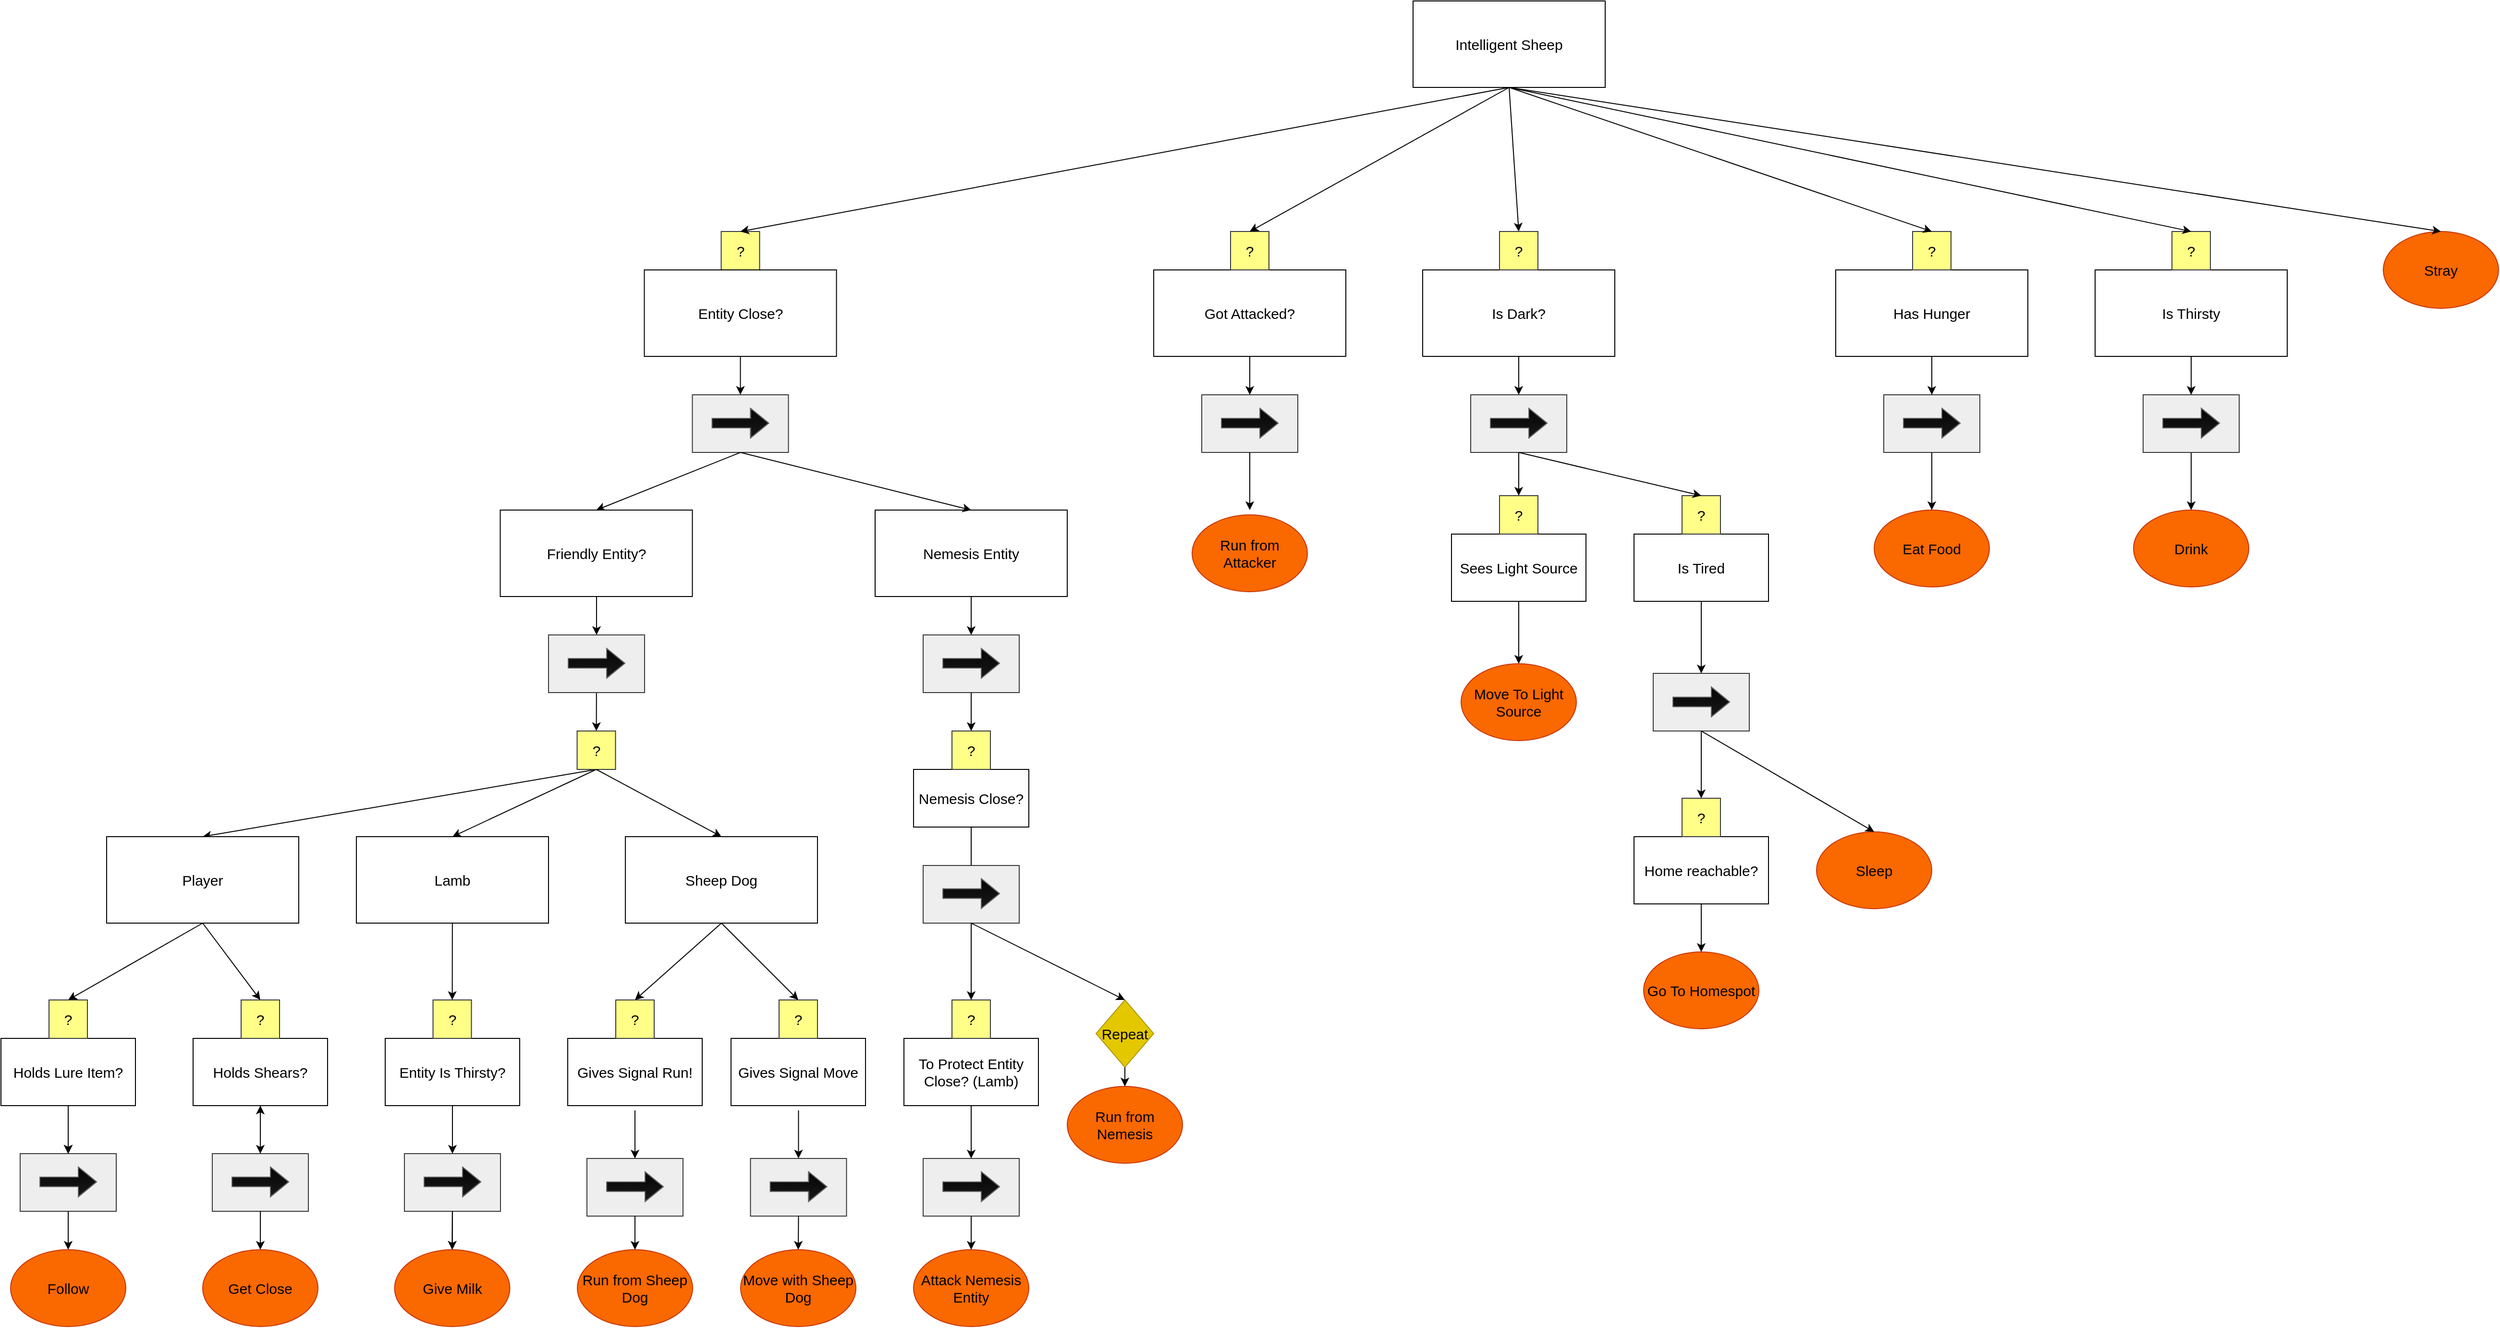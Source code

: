 <mxfile>
    <diagram id="H9bf8A51JlNQucVD4muB" name="Page-1">
        <mxGraphModel dx="3143" dy="988" grid="1" gridSize="10" guides="1" tooltips="1" connect="1" arrows="1" fold="1" page="1" pageScale="1" pageWidth="1800" pageHeight="1600" math="0" shadow="0">
            <root>
                <mxCell id="0"/>
                <mxCell id="1" parent="0"/>
                <mxCell id="155" value="" style="edgeStyle=none;html=1;" edge="1" parent="1" source="153" target="150">
                    <mxGeometry relative="1" as="geometry"/>
                </mxCell>
                <mxCell id="153" value="&lt;span style=&quot;color: rgba(0 , 0 , 0 , 0) ; font-family: monospace ; font-size: 0px&quot;&gt;%3CmxGraphModel%3E%3Croot%3E%3CmxCell%20id%3D%220%22%2F%3E%3CmxCell%20id%3D%221%22%20parent%3D%220%22%2F%3E%3CmxCell%20id%3D%222%22%20value%3D%22%22%20style%3D%22shape%3DflexArrow%3BendArrow%3Dclassic%3Bhtml%3D1%3BfillColor%3D%23050505%3BgradientColor%3D%23191919%3BstrokeColor%3D%23666666%3B%22%20edge%3D%221%22%20parent%3D%221%22%3E%3CmxGeometry%20width%3D%2250%22%20height%3D%2250%22%20relative%3D%221%22%20as%3D%22geometry%22%3E%3CmxPoint%20x%3D%22390%22%20y%3D%22539.71%22%20as%3D%22sourcePoint%22%2F%3E%3CmxPoint%20x%3D%22450%22%20y%3D%22539.71%22%20as%3D%22targetPoint%22%2F%3E%3CArray%20as%3D%22points%22%3E%3CmxPoint%20x%3D%22410%22%20y%3D%22539.71%22%2F%3E%3CmxPoint%20x%3D%22420%22%20y%3D%22539.71%22%2F%3E%3C%2FArray%3E%3C%2FmxGeometry%3E%3C%2FmxCell%3E%3C%2Froot%3E%3C%2FmxGraphModel%3E&lt;/span&gt;&lt;span style=&quot;color: rgba(0 , 0 , 0 , 0) ; font-family: monospace ; font-size: 0px&quot;&gt;%3CmxGraphModel%3E%3Croot%3E%3CmxCell%20id%3D%220%22%2F%3E%3CmxCell%20id%3D%221%22%20parent%3D%220%22%2F%3E%3CmxCell%20id%3D%222%22%20value%3D%22%22%20style%3D%22shape%3DflexArrow%3BendArrow%3Dclassic%3Bhtml%3D1%3BfillColor%3D%23050505%3BgradientColor%3D%23191919%3BstrokeColor%3D%23666666%3B%22%20edge%3D%221%22%20parent%3D%221%22%3E%3CmxGeometry%20width%3D%2250%22%20height%3D%2250%22%20relative%3D%221%22%20as%3D%22geometry%22%3E%3CmxPoint%20x%3D%22390%22%20y%3D%22539.71%22%20as%3D%22sourcePoint%22%2F%3E%3CmxPoint%20x%3D%22450%22%20y%3D%22539.71%22%20as%3D%22targetPoint%22%2F%3E%3CArray%20as%3D%22points%22%3E%3CmxPoint%20x%3D%22410%22%20y%3D%22539.71%22%2F%3E%3CmxPoint%20x%3D%22420%22%20y%3D%22539.71%22%2F%3E%3C%2FArray%3E%3C%2FmxGeometry%3E%3C%2FmxCell%3E%3C%2Froot%3E%3C%2FmxGraphModel%3E&lt;/span&gt;" style="rounded=0;whiteSpace=wrap;html=1;fontSize=15;fillColor=#eeeeee;strokeColor=#36393d;" vertex="1" parent="1">
                    <mxGeometry x="-170" y="1200" width="100" height="60" as="geometry"/>
                </mxCell>
                <mxCell id="170" value="" style="edgeStyle=none;html=1;" edge="1" parent="1" source="85" target="86">
                    <mxGeometry relative="1" as="geometry"/>
                </mxCell>
                <mxCell id="85" value="&lt;span style=&quot;color: rgba(0 , 0 , 0 , 0) ; font-family: monospace ; font-size: 0px&quot;&gt;%3CmxGraphModel%3E%3Croot%3E%3CmxCell%20id%3D%220%22%2F%3E%3CmxCell%20id%3D%221%22%20parent%3D%220%22%2F%3E%3CmxCell%20id%3D%222%22%20value%3D%22%22%20style%3D%22shape%3DflexArrow%3BendArrow%3Dclassic%3Bhtml%3D1%3BfillColor%3D%23050505%3BgradientColor%3D%23191919%3BstrokeColor%3D%23666666%3B%22%20edge%3D%221%22%20parent%3D%221%22%3E%3CmxGeometry%20width%3D%2250%22%20height%3D%2250%22%20relative%3D%221%22%20as%3D%22geometry%22%3E%3CmxPoint%20x%3D%22390%22%20y%3D%22539.71%22%20as%3D%22sourcePoint%22%2F%3E%3CmxPoint%20x%3D%22450%22%20y%3D%22539.71%22%20as%3D%22targetPoint%22%2F%3E%3CArray%20as%3D%22points%22%3E%3CmxPoint%20x%3D%22410%22%20y%3D%22539.71%22%2F%3E%3CmxPoint%20x%3D%22420%22%20y%3D%22539.71%22%2F%3E%3C%2FArray%3E%3C%2FmxGeometry%3E%3C%2FmxCell%3E%3C%2Froot%3E%3C%2FmxGraphModel%3E&lt;/span&gt;&lt;span style=&quot;color: rgba(0 , 0 , 0 , 0) ; font-family: monospace ; font-size: 0px&quot;&gt;%3CmxGraphModel%3E%3Croot%3E%3CmxCell%20id%3D%220%22%2F%3E%3CmxCell%20id%3D%221%22%20parent%3D%220%22%2F%3E%3CmxCell%20id%3D%222%22%20value%3D%22%22%20style%3D%22shape%3DflexArrow%3BendArrow%3Dclassic%3Bhtml%3D1%3BfillColor%3D%23050505%3BgradientColor%3D%23191919%3BstrokeColor%3D%23666666%3B%22%20edge%3D%221%22%20parent%3D%221%22%3E%3CmxGeometry%20width%3D%2250%22%20height%3D%2250%22%20relative%3D%221%22%20as%3D%22geometry%22%3E%3CmxPoint%20x%3D%22390%22%20y%3D%22539.71%22%20as%3D%22sourcePoint%22%2F%3E%3CmxPoint%20x%3D%22450%22%20y%3D%22539.71%22%20as%3D%22targetPoint%22%2F%3E%3CArray%20as%3D%22points%22%3E%3CmxPoint%20x%3D%22410%22%20y%3D%22539.71%22%2F%3E%3CmxPoint%20x%3D%22420%22%20y%3D%22539.71%22%2F%3E%3C%2FArray%3E%3C%2FmxGeometry%3E%3C%2FmxCell%3E%3C%2Froot%3E%3C%2FmxGraphModel%3E&lt;/span&gt;" style="rounded=0;whiteSpace=wrap;html=1;fontSize=15;fillColor=#eeeeee;strokeColor=#36393d;" vertex="1" parent="1">
                    <mxGeometry x="30" y="1200" width="100" height="60" as="geometry"/>
                </mxCell>
                <mxCell id="47" value="&lt;span style=&quot;color: rgba(0 , 0 , 0 , 0) ; font-family: monospace ; font-size: 0px&quot;&gt;%3CmxGraphModel%3E%3Croot%3E%3CmxCell%20id%3D%220%22%2F%3E%3CmxCell%20id%3D%221%22%20parent%3D%220%22%2F%3E%3CmxCell%20id%3D%222%22%20value%3D%22%22%20style%3D%22shape%3DflexArrow%3BendArrow%3Dclassic%3Bhtml%3D1%3BfillColor%3D%23050505%3BgradientColor%3D%23191919%3BstrokeColor%3D%23666666%3B%22%20edge%3D%221%22%20parent%3D%221%22%3E%3CmxGeometry%20width%3D%2250%22%20height%3D%2250%22%20relative%3D%221%22%20as%3D%22geometry%22%3E%3CmxPoint%20x%3D%22390%22%20y%3D%22539.71%22%20as%3D%22sourcePoint%22%2F%3E%3CmxPoint%20x%3D%22450%22%20y%3D%22539.71%22%20as%3D%22targetPoint%22%2F%3E%3CArray%20as%3D%22points%22%3E%3CmxPoint%20x%3D%22410%22%20y%3D%22539.71%22%2F%3E%3CmxPoint%20x%3D%22420%22%20y%3D%22539.71%22%2F%3E%3C%2FArray%3E%3C%2FmxGeometry%3E%3C%2FmxCell%3E%3C%2Froot%3E%3C%2FmxGraphModel%3E&lt;/span&gt;&lt;span style=&quot;color: rgba(0 , 0 , 0 , 0) ; font-family: monospace ; font-size: 0px&quot;&gt;%3CmxGraphModel%3E%3Croot%3E%3CmxCell%20id%3D%220%22%2F%3E%3CmxCell%20id%3D%221%22%20parent%3D%220%22%2F%3E%3CmxCell%20id%3D%222%22%20value%3D%22%22%20style%3D%22shape%3DflexArrow%3BendArrow%3Dclassic%3Bhtml%3D1%3BfillColor%3D%23050505%3BgradientColor%3D%23191919%3BstrokeColor%3D%23666666%3B%22%20edge%3D%221%22%20parent%3D%221%22%3E%3CmxGeometry%20width%3D%2250%22%20height%3D%2250%22%20relative%3D%221%22%20as%3D%22geometry%22%3E%3CmxPoint%20x%3D%22390%22%20y%3D%22539.71%22%20as%3D%22sourcePoint%22%2F%3E%3CmxPoint%20x%3D%22450%22%20y%3D%22539.71%22%20as%3D%22targetPoint%22%2F%3E%3CArray%20as%3D%22points%22%3E%3CmxPoint%20x%3D%22410%22%20y%3D%22539.71%22%2F%3E%3CmxPoint%20x%3D%22420%22%20y%3D%22539.71%22%2F%3E%3C%2FArray%3E%3C%2FmxGeometry%3E%3C%2FmxCell%3E%3C%2Froot%3E%3C%2FmxGraphModel%3E&lt;/span&gt;" style="rounded=0;whiteSpace=wrap;html=1;fontSize=15;fillColor=#eeeeee;strokeColor=#36393d;" vertex="1" parent="1">
                    <mxGeometry x="860" y="410" width="100" height="60" as="geometry"/>
                </mxCell>
                <mxCell id="2" value="" style="edgeStyle=none;html=1;entryX=0.5;entryY=0;entryDx=0;entryDy=0;exitX=0.5;exitY=1;exitDx=0;exitDy=0;" edge="1" parent="1" source="5" target="3">
                    <mxGeometry relative="1" as="geometry">
                        <mxPoint x="279.76" y="410" as="sourcePoint"/>
                    </mxGeometry>
                </mxCell>
                <mxCell id="3" value="&lt;span style=&quot;color: rgba(0 , 0 , 0 , 0) ; font-family: monospace ; font-size: 0px&quot;&gt;%3CmxGraphModel%3E%3Croot%3E%3CmxCell%20id%3D%220%22%2F%3E%3CmxCell%20id%3D%221%22%20parent%3D%220%22%2F%3E%3CmxCell%20id%3D%222%22%20value%3D%22%22%20style%3D%22shape%3DflexArrow%3BendArrow%3Dclassic%3Bhtml%3D1%3BfillColor%3D%23050505%3BgradientColor%3D%23191919%3BstrokeColor%3D%23666666%3B%22%20edge%3D%221%22%20parent%3D%221%22%3E%3CmxGeometry%20width%3D%2250%22%20height%3D%2250%22%20relative%3D%221%22%20as%3D%22geometry%22%3E%3CmxPoint%20x%3D%22390%22%20y%3D%22539.71%22%20as%3D%22sourcePoint%22%2F%3E%3CmxPoint%20x%3D%22450%22%20y%3D%22539.71%22%20as%3D%22targetPoint%22%2F%3E%3CArray%20as%3D%22points%22%3E%3CmxPoint%20x%3D%22410%22%20y%3D%22539.71%22%2F%3E%3CmxPoint%20x%3D%22420%22%20y%3D%22539.71%22%2F%3E%3C%2FArray%3E%3C%2FmxGeometry%3E%3C%2FmxCell%3E%3C%2Froot%3E%3C%2FmxGraphModel%3E&lt;/span&gt;&lt;span style=&quot;color: rgba(0 , 0 , 0 , 0) ; font-family: monospace ; font-size: 0px&quot;&gt;%3CmxGraphModel%3E%3Croot%3E%3CmxCell%20id%3D%220%22%2F%3E%3CmxCell%20id%3D%221%22%20parent%3D%220%22%2F%3E%3CmxCell%20id%3D%222%22%20value%3D%22%22%20style%3D%22shape%3DflexArrow%3BendArrow%3Dclassic%3Bhtml%3D1%3BfillColor%3D%23050505%3BgradientColor%3D%23191919%3BstrokeColor%3D%23666666%3B%22%20edge%3D%221%22%20parent%3D%221%22%3E%3CmxGeometry%20width%3D%2250%22%20height%3D%2250%22%20relative%3D%221%22%20as%3D%22geometry%22%3E%3CmxPoint%20x%3D%22390%22%20y%3D%22539.71%22%20as%3D%22sourcePoint%22%2F%3E%3CmxPoint%20x%3D%22450%22%20y%3D%22539.71%22%20as%3D%22targetPoint%22%2F%3E%3CArray%20as%3D%22points%22%3E%3CmxPoint%20x%3D%22410%22%20y%3D%22539.71%22%2F%3E%3CmxPoint%20x%3D%22420%22%20y%3D%22539.71%22%2F%3E%3C%2FArray%3E%3C%2FmxGeometry%3E%3C%2FmxCell%3E%3C%2Froot%3E%3C%2FmxGraphModel%3E&lt;/span&gt;" style="rounded=0;whiteSpace=wrap;html=1;fontSize=15;fillColor=#eeeeee;strokeColor=#36393d;" vertex="1" parent="1">
                    <mxGeometry x="329.76" y="410" width="100" height="60" as="geometry"/>
                </mxCell>
                <mxCell id="4" value="&lt;font style=&quot;font-size: 15px&quot; color=&quot;#000000&quot;&gt;?&lt;/font&gt;" style="rounded=0;whiteSpace=wrap;html=1;fillColor=#ffff88;strokeColor=#36393d;" vertex="1" parent="1">
                    <mxGeometry x="359.76" y="240" width="40" height="40" as="geometry"/>
                </mxCell>
                <mxCell id="5" value="&lt;font style=&quot;font-size: 15px&quot;&gt;Entity Close?&lt;/font&gt;" style="rounded=0;whiteSpace=wrap;html=1;" vertex="1" parent="1">
                    <mxGeometry x="279.76" y="280" width="200" height="90" as="geometry"/>
                </mxCell>
                <mxCell id="6" value="" style="edgeStyle=none;html=1;entryX=0.5;entryY=0;entryDx=0;entryDy=0;exitX=0.5;exitY=1;exitDx=0;exitDy=0;" edge="1" parent="1" source="3" target="9">
                    <mxGeometry relative="1" as="geometry">
                        <mxPoint x="309.76" y="400" as="sourcePoint"/>
                        <mxPoint x="160" y="528.44" as="targetPoint"/>
                    </mxGeometry>
                </mxCell>
                <mxCell id="8" value="" style="shape=flexArrow;endArrow=classic;html=1;fillColor=#050505;gradientColor=#191919;strokeColor=#666666;" edge="1" parent="1">
                    <mxGeometry width="50" height="50" relative="1" as="geometry">
                        <mxPoint x="349.76" y="439.5" as="sourcePoint"/>
                        <mxPoint x="409.76" y="439.5" as="targetPoint"/>
                        <Array as="points">
                            <mxPoint x="369.76" y="439.5"/>
                            <mxPoint x="379.76" y="439.5"/>
                        </Array>
                    </mxGeometry>
                </mxCell>
                <mxCell id="9" value="&lt;font style=&quot;font-size: 15px&quot;&gt;Friendly Entity?&lt;/font&gt;" style="rounded=0;whiteSpace=wrap;html=1;" vertex="1" parent="1">
                    <mxGeometry x="129.76" y="530" width="200" height="90" as="geometry"/>
                </mxCell>
                <mxCell id="11" value="&lt;font style=&quot;font-size: 15px&quot;&gt;Nemesis Entity&lt;/font&gt;" style="rounded=0;whiteSpace=wrap;html=1;" vertex="1" parent="1">
                    <mxGeometry x="520" y="530" width="200" height="90" as="geometry"/>
                </mxCell>
                <mxCell id="12" value="" style="edgeStyle=none;html=1;exitX=0.5;exitY=1;exitDx=0;exitDy=0;entryX=0.5;entryY=0;entryDx=0;entryDy=0;" edge="1" parent="1" source="3" target="11">
                    <mxGeometry relative="1" as="geometry">
                        <mxPoint x="530.0" y="480" as="sourcePoint"/>
                        <mxPoint x="650" y="528" as="targetPoint"/>
                    </mxGeometry>
                </mxCell>
                <mxCell id="14" value="" style="edgeStyle=none;html=1;entryX=0.5;entryY=0;entryDx=0;entryDy=0;exitX=0.5;exitY=1;exitDx=0;exitDy=0;" edge="1" parent="1" target="15">
                    <mxGeometry relative="1" as="geometry">
                        <mxPoint x="230" y="620" as="sourcePoint"/>
                    </mxGeometry>
                </mxCell>
                <mxCell id="60" value="" style="edgeStyle=none;html=1;" edge="1" parent="1" source="15" target="57">
                    <mxGeometry relative="1" as="geometry"/>
                </mxCell>
                <mxCell id="15" value="&lt;span style=&quot;color: rgba(0 , 0 , 0 , 0) ; font-family: monospace ; font-size: 0px&quot;&gt;%3CmxGraphModel%3E%3Croot%3E%3CmxCell%20id%3D%220%22%2F%3E%3CmxCell%20id%3D%221%22%20parent%3D%220%22%2F%3E%3CmxCell%20id%3D%222%22%20value%3D%22%22%20style%3D%22shape%3DflexArrow%3BendArrow%3Dclassic%3Bhtml%3D1%3BfillColor%3D%23050505%3BgradientColor%3D%23191919%3BstrokeColor%3D%23666666%3B%22%20edge%3D%221%22%20parent%3D%221%22%3E%3CmxGeometry%20width%3D%2250%22%20height%3D%2250%22%20relative%3D%221%22%20as%3D%22geometry%22%3E%3CmxPoint%20x%3D%22390%22%20y%3D%22539.71%22%20as%3D%22sourcePoint%22%2F%3E%3CmxPoint%20x%3D%22450%22%20y%3D%22539.71%22%20as%3D%22targetPoint%22%2F%3E%3CArray%20as%3D%22points%22%3E%3CmxPoint%20x%3D%22410%22%20y%3D%22539.71%22%2F%3E%3CmxPoint%20x%3D%22420%22%20y%3D%22539.71%22%2F%3E%3C%2FArray%3E%3C%2FmxGeometry%3E%3C%2FmxCell%3E%3C%2Froot%3E%3C%2FmxGraphModel%3E&lt;/span&gt;&lt;span style=&quot;color: rgba(0 , 0 , 0 , 0) ; font-family: monospace ; font-size: 0px&quot;&gt;%3CmxGraphModel%3E%3Croot%3E%3CmxCell%20id%3D%220%22%2F%3E%3CmxCell%20id%3D%221%22%20parent%3D%220%22%2F%3E%3CmxCell%20id%3D%222%22%20value%3D%22%22%20style%3D%22shape%3DflexArrow%3BendArrow%3Dclassic%3Bhtml%3D1%3BfillColor%3D%23050505%3BgradientColor%3D%23191919%3BstrokeColor%3D%23666666%3B%22%20edge%3D%221%22%20parent%3D%221%22%3E%3CmxGeometry%20width%3D%2250%22%20height%3D%2250%22%20relative%3D%221%22%20as%3D%22geometry%22%3E%3CmxPoint%20x%3D%22390%22%20y%3D%22539.71%22%20as%3D%22sourcePoint%22%2F%3E%3CmxPoint%20x%3D%22450%22%20y%3D%22539.71%22%20as%3D%22targetPoint%22%2F%3E%3CArray%20as%3D%22points%22%3E%3CmxPoint%20x%3D%22410%22%20y%3D%22539.71%22%2F%3E%3CmxPoint%20x%3D%22420%22%20y%3D%22539.71%22%2F%3E%3C%2FArray%3E%3C%2FmxGeometry%3E%3C%2FmxCell%3E%3C%2Froot%3E%3C%2FmxGraphModel%3E&lt;/span&gt;" style="rounded=0;whiteSpace=wrap;html=1;fontSize=15;fillColor=#eeeeee;strokeColor=#36393d;" vertex="1" parent="1">
                    <mxGeometry x="180" y="660" width="100" height="60" as="geometry"/>
                </mxCell>
                <mxCell id="16" value="" style="edgeStyle=none;html=1;entryX=0.5;entryY=0;entryDx=0;entryDy=0;exitX=0.5;exitY=1;exitDx=0;exitDy=0;" edge="1" parent="1" source="57" target="19">
                    <mxGeometry relative="1" as="geometry">
                        <mxPoint x="149.76" y="800" as="sourcePoint"/>
                        <mxPoint x="50" y="800" as="targetPoint"/>
                    </mxGeometry>
                </mxCell>
                <mxCell id="17" value="" style="shape=flexArrow;endArrow=classic;html=1;fillColor=#050505;gradientColor=#191919;strokeColor=#666666;" edge="1" parent="1">
                    <mxGeometry width="50" height="50" relative="1" as="geometry">
                        <mxPoint x="200" y="689.5" as="sourcePoint"/>
                        <mxPoint x="260" y="689.5" as="targetPoint"/>
                        <Array as="points">
                            <mxPoint x="220" y="689.5"/>
                            <mxPoint x="230" y="689.5"/>
                        </Array>
                    </mxGeometry>
                </mxCell>
                <mxCell id="18" value="" style="edgeStyle=none;html=1;entryX=0.5;entryY=0;entryDx=0;entryDy=0;exitX=0.5;exitY=1;exitDx=0;exitDy=0;" edge="1" parent="1" source="57" target="20">
                    <mxGeometry relative="1" as="geometry">
                        <mxPoint x="149.76" y="800" as="sourcePoint"/>
                        <mxPoint x="310" y="800" as="targetPoint"/>
                    </mxGeometry>
                </mxCell>
                <mxCell id="19" value="&lt;font style=&quot;font-size: 15px&quot;&gt;Player&lt;/font&gt;" style="rounded=0;whiteSpace=wrap;html=1;" vertex="1" parent="1">
                    <mxGeometry x="-280" y="870" width="200" height="90" as="geometry"/>
                </mxCell>
                <mxCell id="88" value="" style="edgeStyle=none;html=1;startArrow=none;" edge="1" parent="1" source="160" target="82">
                    <mxGeometry relative="1" as="geometry"/>
                </mxCell>
                <mxCell id="163" value="" style="edgeStyle=none;html=1;" edge="1" parent="1" target="160">
                    <mxGeometry relative="1" as="geometry">
                        <mxPoint x="79.926" y="960" as="sourcePoint"/>
                    </mxGeometry>
                </mxCell>
                <mxCell id="20" value="&lt;span style=&quot;font-size: 15px&quot;&gt;Lamb&lt;/span&gt;" style="rounded=0;whiteSpace=wrap;html=1;" vertex="1" parent="1">
                    <mxGeometry x="-20" y="870" width="200" height="90" as="geometry"/>
                </mxCell>
                <mxCell id="23" value="Nemesis Close?" style="rounded=0;whiteSpace=wrap;html=1;fontSize=15;" vertex="1" parent="1">
                    <mxGeometry x="560" y="800" width="120" height="60" as="geometry"/>
                </mxCell>
                <mxCell id="24" value="Repeat" style="rhombus;whiteSpace=wrap;html=1;fontSize=15;fillColor=#e3c800;fontColor=#000000;strokeColor=#B09500;" vertex="1" parent="1">
                    <mxGeometry x="750" y="1040" width="60" height="70" as="geometry"/>
                </mxCell>
                <mxCell id="26" value="Run from Nemesis" style="ellipse;whiteSpace=wrap;html=1;fontSize=15;fillColor=#fa6800;strokeColor=#C73500;fontColor=#000000;" vertex="1" parent="1">
                    <mxGeometry x="720" y="1130" width="120" height="80" as="geometry"/>
                </mxCell>
                <mxCell id="27" value="" style="endArrow=classic;html=1;fontSize=15;exitX=0.5;exitY=1;exitDx=0;exitDy=0;entryX=0.5;entryY=0;entryDx=0;entryDy=0;" edge="1" parent="1" source="24" target="26">
                    <mxGeometry width="50" height="50" relative="1" as="geometry">
                        <mxPoint x="790" y="1065" as="sourcePoint"/>
                        <mxPoint x="840" y="1015" as="targetPoint"/>
                    </mxGeometry>
                </mxCell>
                <mxCell id="28" value="&lt;font style=&quot;font-size: 15px&quot; color=&quot;#000000&quot;&gt;?&lt;/font&gt;" style="rounded=0;whiteSpace=wrap;html=1;fillColor=#ffff88;strokeColor=#36393d;" vertex="1" parent="1">
                    <mxGeometry x="600" y="760" width="40" height="40" as="geometry"/>
                </mxCell>
                <mxCell id="29" value="" style="edgeStyle=none;html=1;entryX=0.5;entryY=0;entryDx=0;entryDy=0;exitX=0.5;exitY=1;exitDx=0;exitDy=0;" edge="1" parent="1" target="30">
                    <mxGeometry relative="1" as="geometry">
                        <mxPoint x="620" y="620" as="sourcePoint"/>
                    </mxGeometry>
                </mxCell>
                <mxCell id="30" value="&lt;span style=&quot;color: rgba(0 , 0 , 0 , 0) ; font-family: monospace ; font-size: 0px&quot;&gt;%3CmxGraphModel%3E%3Croot%3E%3CmxCell%20id%3D%220%22%2F%3E%3CmxCell%20id%3D%221%22%20parent%3D%220%22%2F%3E%3CmxCell%20id%3D%222%22%20value%3D%22%22%20style%3D%22shape%3DflexArrow%3BendArrow%3Dclassic%3Bhtml%3D1%3BfillColor%3D%23050505%3BgradientColor%3D%23191919%3BstrokeColor%3D%23666666%3B%22%20edge%3D%221%22%20parent%3D%221%22%3E%3CmxGeometry%20width%3D%2250%22%20height%3D%2250%22%20relative%3D%221%22%20as%3D%22geometry%22%3E%3CmxPoint%20x%3D%22390%22%20y%3D%22539.71%22%20as%3D%22sourcePoint%22%2F%3E%3CmxPoint%20x%3D%22450%22%20y%3D%22539.71%22%20as%3D%22targetPoint%22%2F%3E%3CArray%20as%3D%22points%22%3E%3CmxPoint%20x%3D%22410%22%20y%3D%22539.71%22%2F%3E%3CmxPoint%20x%3D%22420%22%20y%3D%22539.71%22%2F%3E%3C%2FArray%3E%3C%2FmxGeometry%3E%3C%2FmxCell%3E%3C%2Froot%3E%3C%2FmxGraphModel%3E&lt;/span&gt;&lt;span style=&quot;color: rgba(0 , 0 , 0 , 0) ; font-family: monospace ; font-size: 0px&quot;&gt;%3CmxGraphModel%3E%3Croot%3E%3CmxCell%20id%3D%220%22%2F%3E%3CmxCell%20id%3D%221%22%20parent%3D%220%22%2F%3E%3CmxCell%20id%3D%222%22%20value%3D%22%22%20style%3D%22shape%3DflexArrow%3BendArrow%3Dclassic%3Bhtml%3D1%3BfillColor%3D%23050505%3BgradientColor%3D%23191919%3BstrokeColor%3D%23666666%3B%22%20edge%3D%221%22%20parent%3D%221%22%3E%3CmxGeometry%20width%3D%2250%22%20height%3D%2250%22%20relative%3D%221%22%20as%3D%22geometry%22%3E%3CmxPoint%20x%3D%22390%22%20y%3D%22539.71%22%20as%3D%22sourcePoint%22%2F%3E%3CmxPoint%20x%3D%22450%22%20y%3D%22539.71%22%20as%3D%22targetPoint%22%2F%3E%3CArray%20as%3D%22points%22%3E%3CmxPoint%20x%3D%22410%22%20y%3D%22539.71%22%2F%3E%3CmxPoint%20x%3D%22420%22%20y%3D%22539.71%22%2F%3E%3C%2FArray%3E%3C%2FmxGeometry%3E%3C%2FmxCell%3E%3C%2Froot%3E%3C%2FmxGraphModel%3E&lt;/span&gt;" style="rounded=0;whiteSpace=wrap;html=1;fontSize=15;fillColor=#eeeeee;strokeColor=#36393d;" vertex="1" parent="1">
                    <mxGeometry x="570" y="660" width="100" height="60" as="geometry"/>
                </mxCell>
                <mxCell id="31" value="" style="shape=flexArrow;endArrow=classic;html=1;fillColor=#050505;gradientColor=#191919;strokeColor=#666666;" edge="1" parent="1">
                    <mxGeometry width="50" height="50" relative="1" as="geometry">
                        <mxPoint x="590" y="689.5" as="sourcePoint"/>
                        <mxPoint x="650" y="689.5" as="targetPoint"/>
                        <Array as="points">
                            <mxPoint x="610" y="689.5"/>
                            <mxPoint x="620" y="689.5"/>
                        </Array>
                    </mxGeometry>
                </mxCell>
                <mxCell id="32" value="" style="edgeStyle=none;html=1;exitX=0.5;exitY=1;exitDx=0;exitDy=0;entryX=0.5;entryY=0;entryDx=0;entryDy=0;" edge="1" parent="1" target="28">
                    <mxGeometry relative="1" as="geometry">
                        <mxPoint x="620" y="720" as="sourcePoint"/>
                        <mxPoint x="780" y="790" as="targetPoint"/>
                    </mxGeometry>
                </mxCell>
                <mxCell id="67" value="" style="edgeStyle=none;html=1;" edge="1" parent="1" source="35" target="52">
                    <mxGeometry relative="1" as="geometry"/>
                </mxCell>
                <mxCell id="35" value="&lt;span style=&quot;font-size: 15px&quot;&gt;To Protect Entity Close? (Lamb)&lt;/span&gt;" style="rounded=0;whiteSpace=wrap;html=1;" vertex="1" parent="1">
                    <mxGeometry x="550" y="1080" width="140" height="70" as="geometry"/>
                </mxCell>
                <mxCell id="36" value="" style="endArrow=classic;html=1;fontSize=15;exitX=0.5;exitY=1;exitDx=0;exitDy=0;" edge="1" parent="1" source="23">
                    <mxGeometry width="50" height="50" relative="1" as="geometry">
                        <mxPoint x="630" y="870.0" as="sourcePoint"/>
                        <mxPoint x="620" y="920" as="targetPoint"/>
                    </mxGeometry>
                </mxCell>
                <mxCell id="37" value="&lt;span style=&quot;color: rgba(0 , 0 , 0 , 0) ; font-family: monospace ; font-size: 0px&quot;&gt;%3CmxGraphModel%3E%3Croot%3E%3CmxCell%20id%3D%220%22%2F%3E%3CmxCell%20id%3D%221%22%20parent%3D%220%22%2F%3E%3CmxCell%20id%3D%222%22%20value%3D%22%22%20style%3D%22shape%3DflexArrow%3BendArrow%3Dclassic%3Bhtml%3D1%3BfillColor%3D%23050505%3BgradientColor%3D%23191919%3BstrokeColor%3D%23666666%3B%22%20edge%3D%221%22%20parent%3D%221%22%3E%3CmxGeometry%20width%3D%2250%22%20height%3D%2250%22%20relative%3D%221%22%20as%3D%22geometry%22%3E%3CmxPoint%20x%3D%22390%22%20y%3D%22539.71%22%20as%3D%22sourcePoint%22%2F%3E%3CmxPoint%20x%3D%22450%22%20y%3D%22539.71%22%20as%3D%22targetPoint%22%2F%3E%3CArray%20as%3D%22points%22%3E%3CmxPoint%20x%3D%22410%22%20y%3D%22539.71%22%2F%3E%3CmxPoint%20x%3D%22420%22%20y%3D%22539.71%22%2F%3E%3C%2FArray%3E%3C%2FmxGeometry%3E%3C%2FmxCell%3E%3C%2Froot%3E%3C%2FmxGraphModel%3E&lt;/span&gt;&lt;span style=&quot;color: rgba(0 , 0 , 0 , 0) ; font-family: monospace ; font-size: 0px&quot;&gt;%3CmxGraphModel%3E%3Croot%3E%3CmxCell%20id%3D%220%22%2F%3E%3CmxCell%20id%3D%221%22%20parent%3D%220%22%2F%3E%3CmxCell%20id%3D%222%22%20value%3D%22%22%20style%3D%22shape%3DflexArrow%3BendArrow%3Dclassic%3Bhtml%3D1%3BfillColor%3D%23050505%3BgradientColor%3D%23191919%3BstrokeColor%3D%23666666%3B%22%20edge%3D%221%22%20parent%3D%221%22%3E%3CmxGeometry%20width%3D%2250%22%20height%3D%2250%22%20relative%3D%221%22%20as%3D%22geometry%22%3E%3CmxPoint%20x%3D%22390%22%20y%3D%22539.71%22%20as%3D%22sourcePoint%22%2F%3E%3CmxPoint%20x%3D%22450%22%20y%3D%22539.71%22%20as%3D%22targetPoint%22%2F%3E%3CArray%20as%3D%22points%22%3E%3CmxPoint%20x%3D%22410%22%20y%3D%22539.71%22%2F%3E%3CmxPoint%20x%3D%22420%22%20y%3D%22539.71%22%2F%3E%3C%2FArray%3E%3C%2FmxGeometry%3E%3C%2FmxCell%3E%3C%2Froot%3E%3C%2FmxGraphModel%3E&lt;/span&gt;" style="rounded=0;whiteSpace=wrap;html=1;fontSize=15;fillColor=#eeeeee;strokeColor=#36393d;" vertex="1" parent="1">
                    <mxGeometry x="570" y="900" width="100" height="60" as="geometry"/>
                </mxCell>
                <mxCell id="38" value="" style="shape=flexArrow;endArrow=classic;html=1;fillColor=#050505;gradientColor=#191919;strokeColor=#666666;" edge="1" parent="1">
                    <mxGeometry width="50" height="50" relative="1" as="geometry">
                        <mxPoint x="590" y="929.23" as="sourcePoint"/>
                        <mxPoint x="650" y="929.23" as="targetPoint"/>
                        <Array as="points">
                            <mxPoint x="610" y="929.23"/>
                            <mxPoint x="620" y="929.23"/>
                        </Array>
                    </mxGeometry>
                </mxCell>
                <mxCell id="39" value="&lt;font style=&quot;font-size: 15px&quot; color=&quot;#000000&quot;&gt;?&lt;/font&gt;" style="rounded=0;whiteSpace=wrap;html=1;fillColor=#ffff88;strokeColor=#36393d;" vertex="1" parent="1">
                    <mxGeometry x="600" y="1040" width="40" height="40" as="geometry"/>
                </mxCell>
                <mxCell id="40" value="" style="endArrow=classic;html=1;fontSize=15;exitX=0.5;exitY=1;exitDx=0;exitDy=0;entryX=0.5;entryY=0;entryDx=0;entryDy=0;" edge="1" parent="1" source="37" target="39">
                    <mxGeometry width="50" height="50" relative="1" as="geometry">
                        <mxPoint x="630" y="870.0" as="sourcePoint"/>
                        <mxPoint x="630" y="930" as="targetPoint"/>
                    </mxGeometry>
                </mxCell>
                <mxCell id="41" value="Attack Nemesis Entity" style="ellipse;whiteSpace=wrap;html=1;fontSize=15;fillColor=#fa6800;strokeColor=#C73500;fontColor=#000000;" vertex="1" parent="1">
                    <mxGeometry x="560" y="1300" width="120" height="80" as="geometry"/>
                </mxCell>
                <mxCell id="186" value="" style="edgeStyle=none;html=1;" edge="1" parent="1" source="42" target="47">
                    <mxGeometry relative="1" as="geometry"/>
                </mxCell>
                <mxCell id="42" value="&lt;font style=&quot;font-size: 15px&quot;&gt;Got Attacked?&lt;/font&gt;" style="rounded=0;whiteSpace=wrap;html=1;" vertex="1" parent="1">
                    <mxGeometry x="810" y="280" width="200" height="90" as="geometry"/>
                </mxCell>
                <mxCell id="43" value="&lt;font style=&quot;font-size: 15px&quot; color=&quot;#000000&quot;&gt;?&lt;/font&gt;" style="rounded=0;whiteSpace=wrap;html=1;fillColor=#ffff88;strokeColor=#36393d;" vertex="1" parent="1">
                    <mxGeometry x="890" y="240" width="40" height="40" as="geometry"/>
                </mxCell>
                <mxCell id="45" value="" style="shape=flexArrow;endArrow=classic;html=1;fillColor=#050505;gradientColor=#191919;strokeColor=#666666;" edge="1" parent="1">
                    <mxGeometry width="50" height="50" relative="1" as="geometry">
                        <mxPoint x="880" y="439.5" as="sourcePoint"/>
                        <mxPoint x="940" y="439.5" as="targetPoint"/>
                        <Array as="points">
                            <mxPoint x="900" y="439.5"/>
                            <mxPoint x="910" y="439.5"/>
                        </Array>
                    </mxGeometry>
                </mxCell>
                <mxCell id="46" value="" style="edgeStyle=none;html=1;exitX=0.5;exitY=1;exitDx=0;exitDy=0;" edge="1" parent="1">
                    <mxGeometry relative="1" as="geometry">
                        <mxPoint x="910" y="470.0" as="sourcePoint"/>
                        <mxPoint x="910" y="530" as="targetPoint"/>
                    </mxGeometry>
                </mxCell>
                <mxCell id="49" value="Run from Attacker" style="ellipse;whiteSpace=wrap;html=1;fontSize=15;fillColor=#fa6800;strokeColor=#C73500;fontColor=#000000;" vertex="1" parent="1">
                    <mxGeometry x="850" y="535" width="120" height="80" as="geometry"/>
                </mxCell>
                <mxCell id="50" value="" style="endArrow=classic;html=1;fontSize=15;exitX=0.5;exitY=1;exitDx=0;exitDy=0;entryX=0.5;entryY=0;entryDx=0;entryDy=0;" edge="1" parent="1" source="37" target="24">
                    <mxGeometry width="50" height="50" relative="1" as="geometry">
                        <mxPoint x="630" y="990" as="sourcePoint"/>
                        <mxPoint x="630" y="1030" as="targetPoint"/>
                    </mxGeometry>
                </mxCell>
                <mxCell id="51" value="" style="endArrow=classic;html=1;fontSize=15;entryX=0.5;entryY=0;entryDx=0;entryDy=0;" edge="1" parent="1" target="41">
                    <mxGeometry width="50" height="50" relative="1" as="geometry">
                        <mxPoint x="620" y="1250" as="sourcePoint"/>
                        <mxPoint x="630" y="1030" as="targetPoint"/>
                    </mxGeometry>
                </mxCell>
                <mxCell id="52" value="&lt;span style=&quot;color: rgba(0 , 0 , 0 , 0) ; font-family: monospace ; font-size: 0px&quot;&gt;%3CmxGraphModel%3E%3Croot%3E%3CmxCell%20id%3D%220%22%2F%3E%3CmxCell%20id%3D%221%22%20parent%3D%220%22%2F%3E%3CmxCell%20id%3D%222%22%20value%3D%22%22%20style%3D%22shape%3DflexArrow%3BendArrow%3Dclassic%3Bhtml%3D1%3BfillColor%3D%23050505%3BgradientColor%3D%23191919%3BstrokeColor%3D%23666666%3B%22%20edge%3D%221%22%20parent%3D%221%22%3E%3CmxGeometry%20width%3D%2250%22%20height%3D%2250%22%20relative%3D%221%22%20as%3D%22geometry%22%3E%3CmxPoint%20x%3D%22390%22%20y%3D%22539.71%22%20as%3D%22sourcePoint%22%2F%3E%3CmxPoint%20x%3D%22450%22%20y%3D%22539.71%22%20as%3D%22targetPoint%22%2F%3E%3CArray%20as%3D%22points%22%3E%3CmxPoint%20x%3D%22410%22%20y%3D%22539.71%22%2F%3E%3CmxPoint%20x%3D%22420%22%20y%3D%22539.71%22%2F%3E%3C%2FArray%3E%3C%2FmxGeometry%3E%3C%2FmxCell%3E%3C%2Froot%3E%3C%2FmxGraphModel%3E&lt;/span&gt;&lt;span style=&quot;color: rgba(0 , 0 , 0 , 0) ; font-family: monospace ; font-size: 0px&quot;&gt;%3CmxGraphModel%3E%3Croot%3E%3CmxCell%20id%3D%220%22%2F%3E%3CmxCell%20id%3D%221%22%20parent%3D%220%22%2F%3E%3CmxCell%20id%3D%222%22%20value%3D%22%22%20style%3D%22shape%3DflexArrow%3BendArrow%3Dclassic%3Bhtml%3D1%3BfillColor%3D%23050505%3BgradientColor%3D%23191919%3BstrokeColor%3D%23666666%3B%22%20edge%3D%221%22%20parent%3D%221%22%3E%3CmxGeometry%20width%3D%2250%22%20height%3D%2250%22%20relative%3D%221%22%20as%3D%22geometry%22%3E%3CmxPoint%20x%3D%22390%22%20y%3D%22539.71%22%20as%3D%22sourcePoint%22%2F%3E%3CmxPoint%20x%3D%22450%22%20y%3D%22539.71%22%20as%3D%22targetPoint%22%2F%3E%3CArray%20as%3D%22points%22%3E%3CmxPoint%20x%3D%22410%22%20y%3D%22539.71%22%2F%3E%3CmxPoint%20x%3D%22420%22%20y%3D%22539.71%22%2F%3E%3C%2FArray%3E%3C%2FmxGeometry%3E%3C%2FmxCell%3E%3C%2Froot%3E%3C%2FmxGraphModel%3E&lt;/span&gt;" style="rounded=0;whiteSpace=wrap;html=1;fontSize=15;fillColor=#eeeeee;strokeColor=#36393d;" vertex="1" parent="1">
                    <mxGeometry x="570" y="1205" width="100" height="60" as="geometry"/>
                </mxCell>
                <mxCell id="53" value="" style="shape=flexArrow;endArrow=classic;html=1;fillColor=#050505;gradientColor=#191919;strokeColor=#666666;" edge="1" parent="1">
                    <mxGeometry width="50" height="50" relative="1" as="geometry">
                        <mxPoint x="590" y="1234.41" as="sourcePoint"/>
                        <mxPoint x="650" y="1234.41" as="targetPoint"/>
                        <Array as="points">
                            <mxPoint x="610" y="1234.41"/>
                            <mxPoint x="620" y="1234.41"/>
                        </Array>
                    </mxGeometry>
                </mxCell>
                <mxCell id="57" value="&lt;font style=&quot;font-size: 15px&quot; color=&quot;#000000&quot;&gt;?&lt;/font&gt;" style="rounded=0;whiteSpace=wrap;html=1;fillColor=#ffff88;strokeColor=#36393d;" vertex="1" parent="1">
                    <mxGeometry x="209.76" y="760" width="40" height="40" as="geometry"/>
                </mxCell>
                <mxCell id="81" value="" style="edgeStyle=none;html=1;" edge="1" parent="1" source="61" target="64">
                    <mxGeometry relative="1" as="geometry"/>
                </mxCell>
                <mxCell id="149" value="" style="edgeStyle=none;html=1;" edge="1" parent="1" source="61" target="64">
                    <mxGeometry relative="1" as="geometry"/>
                </mxCell>
                <mxCell id="61" value="&lt;span style=&quot;font-size: 15px&quot;&gt;Holds Lure Item?&lt;/span&gt;" style="rounded=0;whiteSpace=wrap;html=1;" vertex="1" parent="1">
                    <mxGeometry x="-390" y="1080" width="140" height="70" as="geometry"/>
                </mxCell>
                <mxCell id="64" value="&lt;span style=&quot;color: rgba(0 , 0 , 0 , 0) ; font-family: monospace ; font-size: 0px&quot;&gt;%3CmxGraphModel%3E%3Croot%3E%3CmxCell%20id%3D%220%22%2F%3E%3CmxCell%20id%3D%221%22%20parent%3D%220%22%2F%3E%3CmxCell%20id%3D%222%22%20value%3D%22%22%20style%3D%22shape%3DflexArrow%3BendArrow%3Dclassic%3Bhtml%3D1%3BfillColor%3D%23050505%3BgradientColor%3D%23191919%3BstrokeColor%3D%23666666%3B%22%20edge%3D%221%22%20parent%3D%221%22%3E%3CmxGeometry%20width%3D%2250%22%20height%3D%2250%22%20relative%3D%221%22%20as%3D%22geometry%22%3E%3CmxPoint%20x%3D%22390%22%20y%3D%22539.71%22%20as%3D%22sourcePoint%22%2F%3E%3CmxPoint%20x%3D%22450%22%20y%3D%22539.71%22%20as%3D%22targetPoint%22%2F%3E%3CArray%20as%3D%22points%22%3E%3CmxPoint%20x%3D%22410%22%20y%3D%22539.71%22%2F%3E%3CmxPoint%20x%3D%22420%22%20y%3D%22539.71%22%2F%3E%3C%2FArray%3E%3C%2FmxGeometry%3E%3C%2FmxCell%3E%3C%2Froot%3E%3C%2FmxGraphModel%3E&lt;/span&gt;&lt;span style=&quot;color: rgba(0 , 0 , 0 , 0) ; font-family: monospace ; font-size: 0px&quot;&gt;%3CmxGraphModel%3E%3Croot%3E%3CmxCell%20id%3D%220%22%2F%3E%3CmxCell%20id%3D%221%22%20parent%3D%220%22%2F%3E%3CmxCell%20id%3D%222%22%20value%3D%22%22%20style%3D%22shape%3DflexArrow%3BendArrow%3Dclassic%3Bhtml%3D1%3BfillColor%3D%23050505%3BgradientColor%3D%23191919%3BstrokeColor%3D%23666666%3B%22%20edge%3D%221%22%20parent%3D%221%22%3E%3CmxGeometry%20width%3D%2250%22%20height%3D%2250%22%20relative%3D%221%22%20as%3D%22geometry%22%3E%3CmxPoint%20x%3D%22390%22%20y%3D%22539.71%22%20as%3D%22sourcePoint%22%2F%3E%3CmxPoint%20x%3D%22450%22%20y%3D%22539.71%22%20as%3D%22targetPoint%22%2F%3E%3CArray%20as%3D%22points%22%3E%3CmxPoint%20x%3D%22410%22%20y%3D%22539.71%22%2F%3E%3CmxPoint%20x%3D%22420%22%20y%3D%22539.71%22%2F%3E%3C%2FArray%3E%3C%2FmxGeometry%3E%3C%2FmxCell%3E%3C%2Froot%3E%3C%2FmxGraphModel%3E&lt;/span&gt;" style="rounded=0;whiteSpace=wrap;html=1;fontSize=15;fillColor=#eeeeee;strokeColor=#36393d;" vertex="1" parent="1">
                    <mxGeometry x="-370" y="1200" width="100" height="60" as="geometry"/>
                </mxCell>
                <mxCell id="65" value="" style="shape=flexArrow;endArrow=classic;html=1;fillColor=#050505;gradientColor=#191919;strokeColor=#666666;" edge="1" parent="1">
                    <mxGeometry width="50" height="50" relative="1" as="geometry">
                        <mxPoint x="-350" y="1229.41" as="sourcePoint"/>
                        <mxPoint x="-290" y="1229.41" as="targetPoint"/>
                        <Array as="points">
                            <mxPoint x="-330" y="1229.41"/>
                            <mxPoint x="-320" y="1229.41"/>
                        </Array>
                    </mxGeometry>
                </mxCell>
                <mxCell id="66" value="" style="endArrow=classic;html=1;fontSize=15;entryX=0.5;entryY=0;entryDx=0;entryDy=0;" edge="1" parent="1" target="64">
                    <mxGeometry width="50" height="50" relative="1" as="geometry">
                        <mxPoint x="-320" y="1150" as="sourcePoint"/>
                        <mxPoint x="-310" y="1040" as="targetPoint"/>
                    </mxGeometry>
                </mxCell>
                <mxCell id="72" value="&lt;span style=&quot;font-size: 15px&quot;&gt;Has Hunger&lt;/span&gt;" style="rounded=0;whiteSpace=wrap;html=1;" vertex="1" parent="1">
                    <mxGeometry x="1520" y="280" width="200" height="90" as="geometry"/>
                </mxCell>
                <mxCell id="80" value="" style="edgeStyle=none;html=1;" edge="1" parent="1" source="75">
                    <mxGeometry relative="1" as="geometry">
                        <mxPoint x="1620" y="530" as="targetPoint"/>
                    </mxGeometry>
                </mxCell>
                <mxCell id="75" value="&lt;span style=&quot;color: rgba(0 , 0 , 0 , 0) ; font-family: monospace ; font-size: 0px&quot;&gt;%3CmxGraphModel%3E%3Croot%3E%3CmxCell%20id%3D%220%22%2F%3E%3CmxCell%20id%3D%221%22%20parent%3D%220%22%2F%3E%3CmxCell%20id%3D%222%22%20value%3D%22%22%20style%3D%22shape%3DflexArrow%3BendArrow%3Dclassic%3Bhtml%3D1%3BfillColor%3D%23050505%3BgradientColor%3D%23191919%3BstrokeColor%3D%23666666%3B%22%20edge%3D%221%22%20parent%3D%221%22%3E%3CmxGeometry%20width%3D%2250%22%20height%3D%2250%22%20relative%3D%221%22%20as%3D%22geometry%22%3E%3CmxPoint%20x%3D%22390%22%20y%3D%22539.71%22%20as%3D%22sourcePoint%22%2F%3E%3CmxPoint%20x%3D%22450%22%20y%3D%22539.71%22%20as%3D%22targetPoint%22%2F%3E%3CArray%20as%3D%22points%22%3E%3CmxPoint%20x%3D%22410%22%20y%3D%22539.71%22%2F%3E%3CmxPoint%20x%3D%22420%22%20y%3D%22539.71%22%2F%3E%3C%2FArray%3E%3C%2FmxGeometry%3E%3C%2FmxCell%3E%3C%2Froot%3E%3C%2FmxGraphModel%3E&lt;/span&gt;&lt;span style=&quot;color: rgba(0 , 0 , 0 , 0) ; font-family: monospace ; font-size: 0px&quot;&gt;%3CmxGraphModel%3E%3Croot%3E%3CmxCell%20id%3D%220%22%2F%3E%3CmxCell%20id%3D%221%22%20parent%3D%220%22%2F%3E%3CmxCell%20id%3D%222%22%20value%3D%22%22%20style%3D%22shape%3DflexArrow%3BendArrow%3Dclassic%3Bhtml%3D1%3BfillColor%3D%23050505%3BgradientColor%3D%23191919%3BstrokeColor%3D%23666666%3B%22%20edge%3D%221%22%20parent%3D%221%22%3E%3CmxGeometry%20width%3D%2250%22%20height%3D%2250%22%20relative%3D%221%22%20as%3D%22geometry%22%3E%3CmxPoint%20x%3D%22390%22%20y%3D%22539.71%22%20as%3D%22sourcePoint%22%2F%3E%3CmxPoint%20x%3D%22450%22%20y%3D%22539.71%22%20as%3D%22targetPoint%22%2F%3E%3CArray%20as%3D%22points%22%3E%3CmxPoint%20x%3D%22410%22%20y%3D%22539.71%22%2F%3E%3CmxPoint%20x%3D%22420%22%20y%3D%22539.71%22%2F%3E%3C%2FArray%3E%3C%2FmxGeometry%3E%3C%2FmxCell%3E%3C%2Froot%3E%3C%2FmxGraphModel%3E&lt;/span&gt;" style="rounded=0;whiteSpace=wrap;html=1;fontSize=15;fillColor=#eeeeee;strokeColor=#36393d;" vertex="1" parent="1">
                    <mxGeometry x="1570" y="410" width="100" height="60" as="geometry"/>
                </mxCell>
                <mxCell id="76" value="" style="edgeStyle=none;html=1;entryX=0.5;entryY=0;entryDx=0;entryDy=0;exitX=0.5;exitY=1;exitDx=0;exitDy=0;" edge="1" parent="1">
                    <mxGeometry relative="1" as="geometry">
                        <mxPoint x="1620" y="370.0" as="sourcePoint"/>
                        <mxPoint x="1620" y="410.0" as="targetPoint"/>
                    </mxGeometry>
                </mxCell>
                <mxCell id="77" value="" style="shape=flexArrow;endArrow=classic;html=1;fillColor=#050505;gradientColor=#191919;strokeColor=#666666;" edge="1" parent="1">
                    <mxGeometry width="50" height="50" relative="1" as="geometry">
                        <mxPoint x="1590" y="439.5" as="sourcePoint"/>
                        <mxPoint x="1650" y="439.5" as="targetPoint"/>
                        <Array as="points">
                            <mxPoint x="1610" y="439.5"/>
                            <mxPoint x="1620" y="439.5"/>
                        </Array>
                    </mxGeometry>
                </mxCell>
                <mxCell id="82" value="&lt;span style=&quot;font-size: 15px&quot;&gt;Entity Is Thirsty?&lt;/span&gt;" style="rounded=0;whiteSpace=wrap;html=1;" vertex="1" parent="1">
                    <mxGeometry x="10" y="1080" width="140" height="70" as="geometry"/>
                </mxCell>
                <mxCell id="83" value="" style="shape=flexArrow;endArrow=classic;html=1;fillColor=#050505;gradientColor=#191919;strokeColor=#666666;" edge="1" parent="1">
                    <mxGeometry width="50" height="50" relative="1" as="geometry">
                        <mxPoint x="50" y="1229.41" as="sourcePoint"/>
                        <mxPoint x="110" y="1229.41" as="targetPoint"/>
                        <Array as="points">
                            <mxPoint x="70" y="1229.41"/>
                            <mxPoint x="80" y="1229.41"/>
                        </Array>
                    </mxGeometry>
                </mxCell>
                <mxCell id="84" value="" style="endArrow=classic;html=1;fontSize=15;entryX=0.5;entryY=0;entryDx=0;entryDy=0;" edge="1" parent="1">
                    <mxGeometry width="50" height="50" relative="1" as="geometry">
                        <mxPoint x="80" y="1150" as="sourcePoint"/>
                        <mxPoint x="80" y="1200" as="targetPoint"/>
                    </mxGeometry>
                </mxCell>
                <mxCell id="86" value="Give Milk" style="ellipse;whiteSpace=wrap;html=1;fontSize=15;fillColor=#fa6800;strokeColor=#C73500;fontColor=#000000;" vertex="1" parent="1">
                    <mxGeometry x="19.76" y="1300" width="120" height="80" as="geometry"/>
                </mxCell>
                <mxCell id="87" value="" style="endArrow=classic;html=1;fontSize=15;entryX=0.5;entryY=0;entryDx=0;entryDy=0;exitX=0.5;exitY=1;exitDx=0;exitDy=0;" edge="1" parent="1" source="85" target="86">
                    <mxGeometry width="50" height="50" relative="1" as="geometry">
                        <mxPoint x="310.24" y="1280" as="sourcePoint"/>
                        <mxPoint x="310.24" y="1320.0" as="targetPoint"/>
                        <Array as="points"/>
                    </mxGeometry>
                </mxCell>
                <mxCell id="91" value="" style="endArrow=classic;html=1;fontSize=15;entryX=0.5;entryY=0;entryDx=0;entryDy=0;" edge="1" parent="1" target="92">
                    <mxGeometry width="50" height="50" relative="1" as="geometry">
                        <mxPoint x="-320" y="1260" as="sourcePoint"/>
                        <mxPoint x="-320" y="1310" as="targetPoint"/>
                    </mxGeometry>
                </mxCell>
                <mxCell id="92" value="Follow" style="ellipse;whiteSpace=wrap;html=1;fontSize=15;fillColor=#fa6800;strokeColor=#C73500;fontColor=#000000;" vertex="1" parent="1">
                    <mxGeometry x="-380" y="1300" width="120" height="80" as="geometry"/>
                </mxCell>
                <mxCell id="93" value="&lt;font style=&quot;font-size: 15px&quot; color=&quot;#000000&quot;&gt;?&lt;/font&gt;" style="rounded=0;whiteSpace=wrap;html=1;fillColor=#ffff88;strokeColor=#36393d;" vertex="1" parent="1">
                    <mxGeometry x="1600" y="240" width="40" height="40" as="geometry"/>
                </mxCell>
                <mxCell id="94" value="&lt;span style=&quot;font-size: 15px&quot;&gt;Is Dark?&lt;/span&gt;" style="rounded=0;whiteSpace=wrap;html=1;" vertex="1" parent="1">
                    <mxGeometry x="1090" y="280" width="200" height="90" as="geometry"/>
                </mxCell>
                <mxCell id="103" value="" style="edgeStyle=none;html=1;exitX=0.5;exitY=1;exitDx=0;exitDy=0;" edge="1" parent="1" source="95" target="100">
                    <mxGeometry relative="1" as="geometry">
                        <mxPoint x="1180" y="500" as="sourcePoint"/>
                    </mxGeometry>
                </mxCell>
                <mxCell id="95" value="&lt;span style=&quot;color: rgba(0 , 0 , 0 , 0) ; font-family: monospace ; font-size: 0px&quot;&gt;%3CmxGraphModel%3E%3Croot%3E%3CmxCell%20id%3D%220%22%2F%3E%3CmxCell%20id%3D%221%22%20parent%3D%220%22%2F%3E%3CmxCell%20id%3D%222%22%20value%3D%22%22%20style%3D%22shape%3DflexArrow%3BendArrow%3Dclassic%3Bhtml%3D1%3BfillColor%3D%23050505%3BgradientColor%3D%23191919%3BstrokeColor%3D%23666666%3B%22%20edge%3D%221%22%20parent%3D%221%22%3E%3CmxGeometry%20width%3D%2250%22%20height%3D%2250%22%20relative%3D%221%22%20as%3D%22geometry%22%3E%3CmxPoint%20x%3D%22390%22%20y%3D%22539.71%22%20as%3D%22sourcePoint%22%2F%3E%3CmxPoint%20x%3D%22450%22%20y%3D%22539.71%22%20as%3D%22targetPoint%22%2F%3E%3CArray%20as%3D%22points%22%3E%3CmxPoint%20x%3D%22410%22%20y%3D%22539.71%22%2F%3E%3CmxPoint%20x%3D%22420%22%20y%3D%22539.71%22%2F%3E%3C%2FArray%3E%3C%2FmxGeometry%3E%3C%2FmxCell%3E%3C%2Froot%3E%3C%2FmxGraphModel%3E&lt;/span&gt;&lt;span style=&quot;color: rgba(0 , 0 , 0 , 0) ; font-family: monospace ; font-size: 0px&quot;&gt;%3CmxGraphModel%3E%3Croot%3E%3CmxCell%20id%3D%220%22%2F%3E%3CmxCell%20id%3D%221%22%20parent%3D%220%22%2F%3E%3CmxCell%20id%3D%222%22%20value%3D%22%22%20style%3D%22shape%3DflexArrow%3BendArrow%3Dclassic%3Bhtml%3D1%3BfillColor%3D%23050505%3BgradientColor%3D%23191919%3BstrokeColor%3D%23666666%3B%22%20edge%3D%221%22%20parent%3D%221%22%3E%3CmxGeometry%20width%3D%2250%22%20height%3D%2250%22%20relative%3D%221%22%20as%3D%22geometry%22%3E%3CmxPoint%20x%3D%22390%22%20y%3D%22539.71%22%20as%3D%22sourcePoint%22%2F%3E%3CmxPoint%20x%3D%22450%22%20y%3D%22539.71%22%20as%3D%22targetPoint%22%2F%3E%3CArray%20as%3D%22points%22%3E%3CmxPoint%20x%3D%22410%22%20y%3D%22539.71%22%2F%3E%3CmxPoint%20x%3D%22420%22%20y%3D%22539.71%22%2F%3E%3C%2FArray%3E%3C%2FmxGeometry%3E%3C%2FmxCell%3E%3C%2Froot%3E%3C%2FmxGraphModel%3E&lt;/span&gt;" style="rounded=0;whiteSpace=wrap;html=1;fontSize=15;fillColor=#eeeeee;strokeColor=#36393d;" vertex="1" parent="1">
                    <mxGeometry x="1140" y="410" width="100" height="60" as="geometry"/>
                </mxCell>
                <mxCell id="96" value="" style="edgeStyle=none;html=1;entryX=0.5;entryY=0;entryDx=0;entryDy=0;exitX=0.5;exitY=1;exitDx=0;exitDy=0;" edge="1" parent="1">
                    <mxGeometry relative="1" as="geometry">
                        <mxPoint x="1190" y="370.0" as="sourcePoint"/>
                        <mxPoint x="1190" y="410.0" as="targetPoint"/>
                    </mxGeometry>
                </mxCell>
                <mxCell id="97" value="" style="shape=flexArrow;endArrow=classic;html=1;fillColor=#050505;gradientColor=#191919;strokeColor=#666666;" edge="1" parent="1">
                    <mxGeometry width="50" height="50" relative="1" as="geometry">
                        <mxPoint x="1160" y="439.5" as="sourcePoint"/>
                        <mxPoint x="1220" y="439.5" as="targetPoint"/>
                        <Array as="points">
                            <mxPoint x="1180" y="439.5"/>
                            <mxPoint x="1190" y="439.5"/>
                        </Array>
                    </mxGeometry>
                </mxCell>
                <mxCell id="98" value="&lt;font style=&quot;font-size: 15px&quot; color=&quot;#000000&quot;&gt;?&lt;/font&gt;" style="rounded=0;whiteSpace=wrap;html=1;fillColor=#ffff88;strokeColor=#36393d;" vertex="1" parent="1">
                    <mxGeometry x="1170" y="240" width="40" height="40" as="geometry"/>
                </mxCell>
                <mxCell id="99" value="&lt;span style=&quot;font-size: 15px&quot;&gt;Sees Light Source&lt;/span&gt;" style="rounded=0;whiteSpace=wrap;html=1;" vertex="1" parent="1">
                    <mxGeometry x="1120" y="555" width="140" height="70" as="geometry"/>
                </mxCell>
                <mxCell id="100" value="&lt;font style=&quot;font-size: 15px&quot; color=&quot;#000000&quot;&gt;?&lt;/font&gt;" style="rounded=0;whiteSpace=wrap;html=1;fillColor=#ffff88;strokeColor=#36393d;" vertex="1" parent="1">
                    <mxGeometry x="1170" y="515" width="40" height="40" as="geometry"/>
                </mxCell>
                <mxCell id="143" value="" style="edgeStyle=none;html=1;" edge="1" parent="1" source="101" target="139">
                    <mxGeometry relative="1" as="geometry"/>
                </mxCell>
                <mxCell id="101" value="&lt;span style=&quot;font-size: 15px&quot;&gt;Is Tired&lt;br&gt;&lt;/span&gt;" style="rounded=0;whiteSpace=wrap;html=1;" vertex="1" parent="1">
                    <mxGeometry x="1310" y="555" width="140" height="70" as="geometry"/>
                </mxCell>
                <mxCell id="102" value="&lt;font style=&quot;font-size: 15px&quot; color=&quot;#000000&quot;&gt;?&lt;/font&gt;" style="rounded=0;whiteSpace=wrap;html=1;fillColor=#ffff88;strokeColor=#36393d;" vertex="1" parent="1">
                    <mxGeometry x="1360" y="515" width="40" height="40" as="geometry"/>
                </mxCell>
                <mxCell id="105" value="" style="edgeStyle=none;html=1;entryX=0.5;entryY=0;entryDx=0;entryDy=0;" edge="1" parent="1" target="102">
                    <mxGeometry relative="1" as="geometry">
                        <mxPoint x="1190" y="470" as="sourcePoint"/>
                        <mxPoint x="1224.545" y="540" as="targetPoint"/>
                    </mxGeometry>
                </mxCell>
                <mxCell id="107" value="" style="endArrow=classic;html=1;fontSize=15;exitX=0.5;exitY=1;exitDx=0;exitDy=0;entryX=0.5;entryY=0;entryDx=0;entryDy=0;" edge="1" parent="1" source="19" target="159">
                    <mxGeometry width="50" height="50" relative="1" as="geometry">
                        <mxPoint x="-310" y="1160" as="sourcePoint"/>
                        <mxPoint x="-270" y="1040" as="targetPoint"/>
                    </mxGeometry>
                </mxCell>
                <mxCell id="108" value="" style="edgeStyle=none;html=1;exitX=0.5;exitY=1;exitDx=0;exitDy=0;entryX=0.5;entryY=0;entryDx=0;entryDy=0;" edge="1" parent="1" source="99" target="110">
                    <mxGeometry relative="1" as="geometry">
                        <mxPoint x="1190" y="640" as="sourcePoint"/>
                        <mxPoint x="1212.5" y="700" as="targetPoint"/>
                    </mxGeometry>
                </mxCell>
                <mxCell id="110" value="Move To Light Source" style="ellipse;whiteSpace=wrap;html=1;fontSize=15;fillColor=#fa6800;strokeColor=#C73500;fontColor=#000000;" vertex="1" parent="1">
                    <mxGeometry x="1130" y="690" width="120" height="80" as="geometry"/>
                </mxCell>
                <mxCell id="113" value="Go To Homespot" style="ellipse;whiteSpace=wrap;html=1;fontSize=15;fillColor=#fa6800;strokeColor=#C73500;fontColor=#000000;" vertex="1" parent="1">
                    <mxGeometry x="1320" y="990" width="120" height="80" as="geometry"/>
                </mxCell>
                <mxCell id="115" value="Eat Food" style="ellipse;whiteSpace=wrap;html=1;fontSize=15;fillColor=#fa6800;strokeColor=#C73500;fontColor=#000000;" vertex="1" parent="1">
                    <mxGeometry x="1560" y="530" width="120" height="80" as="geometry"/>
                </mxCell>
                <mxCell id="124" value="&lt;span style=&quot;font-size: 15px&quot;&gt;Is Thirsty&lt;/span&gt;" style="rounded=0;whiteSpace=wrap;html=1;" vertex="1" parent="1">
                    <mxGeometry x="1790" y="280" width="200" height="90" as="geometry"/>
                </mxCell>
                <mxCell id="125" value="" style="edgeStyle=none;html=1;entryX=0.5;entryY=0;entryDx=0;entryDy=0;" edge="1" parent="1" source="126" target="130">
                    <mxGeometry relative="1" as="geometry">
                        <mxPoint x="1890" y="530" as="targetPoint"/>
                    </mxGeometry>
                </mxCell>
                <mxCell id="126" value="&lt;span style=&quot;color: rgba(0 , 0 , 0 , 0) ; font-family: monospace ; font-size: 0px&quot;&gt;%3CmxGraphModel%3E%3Croot%3E%3CmxCell%20id%3D%220%22%2F%3E%3CmxCell%20id%3D%221%22%20parent%3D%220%22%2F%3E%3CmxCell%20id%3D%222%22%20value%3D%22%22%20style%3D%22shape%3DflexArrow%3BendArrow%3Dclassic%3Bhtml%3D1%3BfillColor%3D%23050505%3BgradientColor%3D%23191919%3BstrokeColor%3D%23666666%3B%22%20edge%3D%221%22%20parent%3D%221%22%3E%3CmxGeometry%20width%3D%2250%22%20height%3D%2250%22%20relative%3D%221%22%20as%3D%22geometry%22%3E%3CmxPoint%20x%3D%22390%22%20y%3D%22539.71%22%20as%3D%22sourcePoint%22%2F%3E%3CmxPoint%20x%3D%22450%22%20y%3D%22539.71%22%20as%3D%22targetPoint%22%2F%3E%3CArray%20as%3D%22points%22%3E%3CmxPoint%20x%3D%22410%22%20y%3D%22539.71%22%2F%3E%3CmxPoint%20x%3D%22420%22%20y%3D%22539.71%22%2F%3E%3C%2FArray%3E%3C%2FmxGeometry%3E%3C%2FmxCell%3E%3C%2Froot%3E%3C%2FmxGraphModel%3E&lt;/span&gt;&lt;span style=&quot;color: rgba(0 , 0 , 0 , 0) ; font-family: monospace ; font-size: 0px&quot;&gt;%3CmxGraphModel%3E%3Croot%3E%3CmxCell%20id%3D%220%22%2F%3E%3CmxCell%20id%3D%221%22%20parent%3D%220%22%2F%3E%3CmxCell%20id%3D%222%22%20value%3D%22%22%20style%3D%22shape%3DflexArrow%3BendArrow%3Dclassic%3Bhtml%3D1%3BfillColor%3D%23050505%3BgradientColor%3D%23191919%3BstrokeColor%3D%23666666%3B%22%20edge%3D%221%22%20parent%3D%221%22%3E%3CmxGeometry%20width%3D%2250%22%20height%3D%2250%22%20relative%3D%221%22%20as%3D%22geometry%22%3E%3CmxPoint%20x%3D%22390%22%20y%3D%22539.71%22%20as%3D%22sourcePoint%22%2F%3E%3CmxPoint%20x%3D%22450%22%20y%3D%22539.71%22%20as%3D%22targetPoint%22%2F%3E%3CArray%20as%3D%22points%22%3E%3CmxPoint%20x%3D%22410%22%20y%3D%22539.71%22%2F%3E%3CmxPoint%20x%3D%22420%22%20y%3D%22539.71%22%2F%3E%3C%2FArray%3E%3C%2FmxGeometry%3E%3C%2FmxCell%3E%3C%2Froot%3E%3C%2FmxGraphModel%3E&lt;/span&gt;" style="rounded=0;whiteSpace=wrap;html=1;fontSize=15;fillColor=#eeeeee;strokeColor=#36393d;" vertex="1" parent="1">
                    <mxGeometry x="1840" y="410" width="100" height="60" as="geometry"/>
                </mxCell>
                <mxCell id="127" value="" style="edgeStyle=none;html=1;entryX=0.5;entryY=0;entryDx=0;entryDy=0;exitX=0.5;exitY=1;exitDx=0;exitDy=0;" edge="1" parent="1">
                    <mxGeometry relative="1" as="geometry">
                        <mxPoint x="1890" y="370.0" as="sourcePoint"/>
                        <mxPoint x="1890" y="410.0" as="targetPoint"/>
                    </mxGeometry>
                </mxCell>
                <mxCell id="128" value="" style="shape=flexArrow;endArrow=classic;html=1;fillColor=#050505;gradientColor=#191919;strokeColor=#666666;" edge="1" parent="1">
                    <mxGeometry width="50" height="50" relative="1" as="geometry">
                        <mxPoint x="1860" y="439.47" as="sourcePoint"/>
                        <mxPoint x="1920" y="439.47" as="targetPoint"/>
                        <Array as="points">
                            <mxPoint x="1880" y="439.47"/>
                            <mxPoint x="1890" y="439.47"/>
                        </Array>
                    </mxGeometry>
                </mxCell>
                <mxCell id="129" value="&lt;font style=&quot;font-size: 15px&quot; color=&quot;#000000&quot;&gt;?&lt;/font&gt;" style="rounded=0;whiteSpace=wrap;html=1;fillColor=#ffff88;strokeColor=#36393d;" vertex="1" parent="1">
                    <mxGeometry x="1870" y="240" width="40" height="40" as="geometry"/>
                </mxCell>
                <mxCell id="130" value="Drink" style="ellipse;whiteSpace=wrap;html=1;fontSize=15;fillColor=#fa6800;strokeColor=#C73500;fontColor=#000000;" vertex="1" parent="1">
                    <mxGeometry x="1830" y="530" width="120" height="80" as="geometry"/>
                </mxCell>
                <mxCell id="133" value="Sleep" style="ellipse;whiteSpace=wrap;html=1;fontSize=15;fillColor=#fa6800;strokeColor=#C73500;fontColor=#000000;" vertex="1" parent="1">
                    <mxGeometry x="1500" y="865" width="120" height="80" as="geometry"/>
                </mxCell>
                <mxCell id="144" value="" style="edgeStyle=none;html=1;" edge="1" parent="1" source="137" target="113">
                    <mxGeometry relative="1" as="geometry"/>
                </mxCell>
                <mxCell id="137" value="&lt;span style=&quot;font-size: 15px&quot;&gt;Home reachable?&lt;br&gt;&lt;/span&gt;" style="rounded=0;whiteSpace=wrap;html=1;" vertex="1" parent="1">
                    <mxGeometry x="1310" y="870" width="140" height="70" as="geometry"/>
                </mxCell>
                <mxCell id="147" value="" style="edgeStyle=none;html=1;" edge="1" parent="1" source="139" target="145">
                    <mxGeometry relative="1" as="geometry"/>
                </mxCell>
                <mxCell id="139" value="&lt;span style=&quot;color: rgba(0 , 0 , 0 , 0) ; font-family: monospace ; font-size: 0px&quot;&gt;%3CmxGraphModel%3E%3Croot%3E%3CmxCell%20id%3D%220%22%2F%3E%3CmxCell%20id%3D%221%22%20parent%3D%220%22%2F%3E%3CmxCell%20id%3D%222%22%20value%3D%22%22%20style%3D%22shape%3DflexArrow%3BendArrow%3Dclassic%3Bhtml%3D1%3BfillColor%3D%23050505%3BgradientColor%3D%23191919%3BstrokeColor%3D%23666666%3B%22%20edge%3D%221%22%20parent%3D%221%22%3E%3CmxGeometry%20width%3D%2250%22%20height%3D%2250%22%20relative%3D%221%22%20as%3D%22geometry%22%3E%3CmxPoint%20x%3D%22390%22%20y%3D%22539.71%22%20as%3D%22sourcePoint%22%2F%3E%3CmxPoint%20x%3D%22450%22%20y%3D%22539.71%22%20as%3D%22targetPoint%22%2F%3E%3CArray%20as%3D%22points%22%3E%3CmxPoint%20x%3D%22410%22%20y%3D%22539.71%22%2F%3E%3CmxPoint%20x%3D%22420%22%20y%3D%22539.71%22%2F%3E%3C%2FArray%3E%3C%2FmxGeometry%3E%3C%2FmxCell%3E%3C%2Froot%3E%3C%2FmxGraphModel%3E&lt;/span&gt;&lt;span style=&quot;color: rgba(0 , 0 , 0 , 0) ; font-family: monospace ; font-size: 0px&quot;&gt;%3CmxGraphModel%3E%3Croot%3E%3CmxCell%20id%3D%220%22%2F%3E%3CmxCell%20id%3D%221%22%20parent%3D%220%22%2F%3E%3CmxCell%20id%3D%222%22%20value%3D%22%22%20style%3D%22shape%3DflexArrow%3BendArrow%3Dclassic%3Bhtml%3D1%3BfillColor%3D%23050505%3BgradientColor%3D%23191919%3BstrokeColor%3D%23666666%3B%22%20edge%3D%221%22%20parent%3D%221%22%3E%3CmxGeometry%20width%3D%2250%22%20height%3D%2250%22%20relative%3D%221%22%20as%3D%22geometry%22%3E%3CmxPoint%20x%3D%22390%22%20y%3D%22539.71%22%20as%3D%22sourcePoint%22%2F%3E%3CmxPoint%20x%3D%22450%22%20y%3D%22539.71%22%20as%3D%22targetPoint%22%2F%3E%3CArray%20as%3D%22points%22%3E%3CmxPoint%20x%3D%22410%22%20y%3D%22539.71%22%2F%3E%3CmxPoint%20x%3D%22420%22%20y%3D%22539.71%22%2F%3E%3C%2FArray%3E%3C%2FmxGeometry%3E%3C%2FmxCell%3E%3C%2Froot%3E%3C%2FmxGraphModel%3E&lt;/span&gt;" style="rounded=0;whiteSpace=wrap;html=1;fontSize=15;fillColor=#eeeeee;strokeColor=#36393d;" vertex="1" parent="1">
                    <mxGeometry x="1330" y="700" width="100" height="60" as="geometry"/>
                </mxCell>
                <mxCell id="140" value="" style="shape=flexArrow;endArrow=classic;html=1;fillColor=#050505;gradientColor=#191919;strokeColor=#666666;" edge="1" parent="1">
                    <mxGeometry width="50" height="50" relative="1" as="geometry">
                        <mxPoint x="1350" y="729.7" as="sourcePoint"/>
                        <mxPoint x="1410" y="729.7" as="targetPoint"/>
                        <Array as="points">
                            <mxPoint x="1370" y="729.7"/>
                            <mxPoint x="1380" y="729.7"/>
                        </Array>
                    </mxGeometry>
                </mxCell>
                <mxCell id="141" value="" style="edgeStyle=none;html=1;entryX=0.5;entryY=0;entryDx=0;entryDy=0;exitX=0.5;exitY=1;exitDx=0;exitDy=0;" edge="1" parent="1" source="139" target="133">
                    <mxGeometry relative="1" as="geometry">
                        <mxPoint x="1390" y="760" as="sourcePoint"/>
                        <mxPoint x="1580" y="820" as="targetPoint"/>
                    </mxGeometry>
                </mxCell>
                <mxCell id="145" value="&lt;font style=&quot;font-size: 15px&quot; color=&quot;#000000&quot;&gt;?&lt;/font&gt;" style="rounded=0;whiteSpace=wrap;html=1;fillColor=#ffff88;strokeColor=#36393d;" vertex="1" parent="1">
                    <mxGeometry x="1360" y="830" width="40" height="40" as="geometry"/>
                </mxCell>
                <mxCell id="148" value="Stray" style="ellipse;whiteSpace=wrap;html=1;fontSize=15;fillColor=#fa6800;strokeColor=#C73500;fontColor=#000000;" vertex="1" parent="1">
                    <mxGeometry x="2090" y="240" width="120" height="80" as="geometry"/>
                </mxCell>
                <mxCell id="150" value="&lt;span style=&quot;font-size: 15px&quot;&gt;Holds Shears?&lt;/span&gt;" style="rounded=0;whiteSpace=wrap;html=1;" vertex="1" parent="1">
                    <mxGeometry x="-190" y="1080" width="140" height="70" as="geometry"/>
                </mxCell>
                <mxCell id="151" value="" style="shape=flexArrow;endArrow=classic;html=1;fillColor=#050505;gradientColor=#191919;strokeColor=#666666;" edge="1" parent="1">
                    <mxGeometry width="50" height="50" relative="1" as="geometry">
                        <mxPoint x="-150" y="1229.41" as="sourcePoint"/>
                        <mxPoint x="-90" y="1229.41" as="targetPoint"/>
                        <Array as="points">
                            <mxPoint x="-130" y="1229.41"/>
                            <mxPoint x="-120" y="1229.41"/>
                        </Array>
                    </mxGeometry>
                </mxCell>
                <mxCell id="152" value="" style="endArrow=classic;html=1;fontSize=15;entryX=0.5;entryY=0;entryDx=0;entryDy=0;" edge="1" parent="1">
                    <mxGeometry width="50" height="50" relative="1" as="geometry">
                        <mxPoint x="-120" y="1150" as="sourcePoint"/>
                        <mxPoint x="-120" y="1200" as="targetPoint"/>
                    </mxGeometry>
                </mxCell>
                <mxCell id="154" value="" style="endArrow=classic;html=1;fontSize=15;exitX=0.5;exitY=1;exitDx=0;exitDy=0;entryX=0.5;entryY=0;entryDx=0;entryDy=0;" edge="1" parent="1" source="19" target="158">
                    <mxGeometry width="50" height="50" relative="1" as="geometry">
                        <mxPoint x="-170" y="970" as="sourcePoint"/>
                        <mxPoint x="-150" y="1030" as="targetPoint"/>
                    </mxGeometry>
                </mxCell>
                <mxCell id="156" value="" style="endArrow=classic;html=1;fontSize=15;entryX=0.5;entryY=0;entryDx=0;entryDy=0;" edge="1" parent="1" target="157">
                    <mxGeometry width="50" height="50" relative="1" as="geometry">
                        <mxPoint x="-120" y="1260" as="sourcePoint"/>
                        <mxPoint x="-120" y="1310" as="targetPoint"/>
                    </mxGeometry>
                </mxCell>
                <mxCell id="157" value="Get Close" style="ellipse;whiteSpace=wrap;html=1;fontSize=15;fillColor=#fa6800;strokeColor=#C73500;fontColor=#000000;" vertex="1" parent="1">
                    <mxGeometry x="-180" y="1300" width="120" height="80" as="geometry"/>
                </mxCell>
                <mxCell id="158" value="&lt;font style=&quot;font-size: 15px&quot; color=&quot;#000000&quot;&gt;?&lt;/font&gt;" style="rounded=0;whiteSpace=wrap;html=1;fillColor=#ffff88;strokeColor=#36393d;" vertex="1" parent="1">
                    <mxGeometry x="-140" y="1040" width="40" height="40" as="geometry"/>
                </mxCell>
                <mxCell id="159" value="&lt;font style=&quot;font-size: 15px&quot; color=&quot;#000000&quot;&gt;?&lt;/font&gt;" style="rounded=0;whiteSpace=wrap;html=1;fillColor=#ffff88;strokeColor=#36393d;" vertex="1" parent="1">
                    <mxGeometry x="-340" y="1040" width="40" height="40" as="geometry"/>
                </mxCell>
                <mxCell id="166" value="" style="edgeStyle=none;html=1;" edge="1" parent="1" source="160" target="82">
                    <mxGeometry relative="1" as="geometry"/>
                </mxCell>
                <mxCell id="160" value="&lt;font style=&quot;font-size: 15px&quot; color=&quot;#000000&quot;&gt;?&lt;/font&gt;" style="rounded=0;whiteSpace=wrap;html=1;fillColor=#ffff88;strokeColor=#36393d;" vertex="1" parent="1">
                    <mxGeometry x="59.76" y="1040" width="40" height="40" as="geometry"/>
                </mxCell>
                <mxCell id="169" value="" style="edgeStyle=none;html=1;exitX=0.5;exitY=1;exitDx=0;exitDy=0;entryX=0.5;entryY=1;entryDx=0;entryDy=0;" edge="1" parent="1" source="164" target="168">
                    <mxGeometry relative="1" as="geometry">
                        <mxPoint x="320" y="965" as="sourcePoint"/>
                    </mxGeometry>
                </mxCell>
                <mxCell id="164" value="&lt;span style=&quot;font-size: 15px&quot;&gt;Sheep Dog&lt;/span&gt;" style="rounded=0;whiteSpace=wrap;html=1;" vertex="1" parent="1">
                    <mxGeometry x="260" y="870" width="200" height="90" as="geometry"/>
                </mxCell>
                <mxCell id="165" value="" style="edgeStyle=none;html=1;entryX=0.5;entryY=0;entryDx=0;entryDy=0;exitX=0.5;exitY=1;exitDx=0;exitDy=0;" edge="1" parent="1" source="57" target="164">
                    <mxGeometry relative="1" as="geometry">
                        <mxPoint x="149.76" y="800" as="sourcePoint"/>
                        <mxPoint x="310" y="870" as="targetPoint"/>
                    </mxGeometry>
                </mxCell>
                <mxCell id="167" value="&lt;span style=&quot;font-size: 15px&quot;&gt;Gives Signal Run!&lt;/span&gt;" style="rounded=0;whiteSpace=wrap;html=1;" vertex="1" parent="1">
                    <mxGeometry x="200" y="1080" width="140" height="70" as="geometry"/>
                </mxCell>
                <mxCell id="168" value="&lt;font style=&quot;font-size: 15px&quot; color=&quot;#000000&quot;&gt;?&lt;/font&gt;" style="rounded=0;whiteSpace=wrap;html=1;fillColor=#ffff88;strokeColor=#36393d;direction=west;" vertex="1" parent="1">
                    <mxGeometry x="250" y="1040" width="40" height="40" as="geometry"/>
                </mxCell>
                <mxCell id="172" value="" style="edgeStyle=none;html=1;exitX=0.5;exitY=1;exitDx=0;exitDy=0;entryX=0.5;entryY=1;entryDx=0;entryDy=0;" edge="1" parent="1" target="174" source="164">
                    <mxGeometry relative="1" as="geometry">
                        <mxPoint x="530" y="960" as="sourcePoint"/>
                    </mxGeometry>
                </mxCell>
                <mxCell id="173" value="&lt;span style=&quot;font-size: 15px&quot;&gt;Gives Signal Move&lt;/span&gt;" style="rounded=0;whiteSpace=wrap;html=1;" vertex="1" parent="1">
                    <mxGeometry x="370" y="1080" width="140" height="70" as="geometry"/>
                </mxCell>
                <mxCell id="174" value="&lt;font style=&quot;font-size: 15px&quot; color=&quot;#000000&quot;&gt;?&lt;/font&gt;" style="rounded=0;whiteSpace=wrap;html=1;fillColor=#ffff88;strokeColor=#36393d;direction=west;" vertex="1" parent="1">
                    <mxGeometry x="420" y="1040" width="40" height="40" as="geometry"/>
                </mxCell>
                <mxCell id="175" value="&lt;span style=&quot;color: rgba(0 , 0 , 0 , 0) ; font-family: monospace ; font-size: 0px&quot;&gt;%3CmxGraphModel%3E%3Croot%3E%3CmxCell%20id%3D%220%22%2F%3E%3CmxCell%20id%3D%221%22%20parent%3D%220%22%2F%3E%3CmxCell%20id%3D%222%22%20value%3D%22%22%20style%3D%22shape%3DflexArrow%3BendArrow%3Dclassic%3Bhtml%3D1%3BfillColor%3D%23050505%3BgradientColor%3D%23191919%3BstrokeColor%3D%23666666%3B%22%20edge%3D%221%22%20parent%3D%221%22%3E%3CmxGeometry%20width%3D%2250%22%20height%3D%2250%22%20relative%3D%221%22%20as%3D%22geometry%22%3E%3CmxPoint%20x%3D%22390%22%20y%3D%22539.71%22%20as%3D%22sourcePoint%22%2F%3E%3CmxPoint%20x%3D%22450%22%20y%3D%22539.71%22%20as%3D%22targetPoint%22%2F%3E%3CArray%20as%3D%22points%22%3E%3CmxPoint%20x%3D%22410%22%20y%3D%22539.71%22%2F%3E%3CmxPoint%20x%3D%22420%22%20y%3D%22539.71%22%2F%3E%3C%2FArray%3E%3C%2FmxGeometry%3E%3C%2FmxCell%3E%3C%2Froot%3E%3C%2FmxGraphModel%3E&lt;/span&gt;&lt;span style=&quot;color: rgba(0 , 0 , 0 , 0) ; font-family: monospace ; font-size: 0px&quot;&gt;%3CmxGraphModel%3E%3Croot%3E%3CmxCell%20id%3D%220%22%2F%3E%3CmxCell%20id%3D%221%22%20parent%3D%220%22%2F%3E%3CmxCell%20id%3D%222%22%20value%3D%22%22%20style%3D%22shape%3DflexArrow%3BendArrow%3Dclassic%3Bhtml%3D1%3BfillColor%3D%23050505%3BgradientColor%3D%23191919%3BstrokeColor%3D%23666666%3B%22%20edge%3D%221%22%20parent%3D%221%22%3E%3CmxGeometry%20width%3D%2250%22%20height%3D%2250%22%20relative%3D%221%22%20as%3D%22geometry%22%3E%3CmxPoint%20x%3D%22390%22%20y%3D%22539.71%22%20as%3D%22sourcePoint%22%2F%3E%3CmxPoint%20x%3D%22450%22%20y%3D%22539.71%22%20as%3D%22targetPoint%22%2F%3E%3CArray%20as%3D%22points%22%3E%3CmxPoint%20x%3D%22410%22%20y%3D%22539.71%22%2F%3E%3CmxPoint%20x%3D%22420%22%20y%3D%22539.71%22%2F%3E%3C%2FArray%3E%3C%2FmxGeometry%3E%3C%2FmxCell%3E%3C%2Froot%3E%3C%2FmxGraphModel%3E&lt;/span&gt;" style="rounded=0;whiteSpace=wrap;html=1;fontSize=15;fillColor=#eeeeee;strokeColor=#36393d;" vertex="1" parent="1">
                    <mxGeometry x="220" y="1205" width="100" height="60" as="geometry"/>
                </mxCell>
                <mxCell id="176" value="" style="shape=flexArrow;endArrow=classic;html=1;fillColor=#050505;gradientColor=#191919;strokeColor=#666666;" edge="1" parent="1">
                    <mxGeometry width="50" height="50" relative="1" as="geometry">
                        <mxPoint x="240" y="1234.41" as="sourcePoint"/>
                        <mxPoint x="300" y="1234.41" as="targetPoint"/>
                        <Array as="points">
                            <mxPoint x="260" y="1234.41"/>
                            <mxPoint x="270" y="1234.41"/>
                        </Array>
                    </mxGeometry>
                </mxCell>
                <mxCell id="177" value="" style="endArrow=classic;html=1;fontSize=15;entryX=0.5;entryY=0;entryDx=0;entryDy=0;" edge="1" parent="1">
                    <mxGeometry width="50" height="50" relative="1" as="geometry">
                        <mxPoint x="270" y="1155" as="sourcePoint"/>
                        <mxPoint x="270" y="1205" as="targetPoint"/>
                    </mxGeometry>
                </mxCell>
                <mxCell id="178" value="Run from Sheep Dog" style="ellipse;whiteSpace=wrap;html=1;fontSize=15;fillColor=#fa6800;strokeColor=#C73500;fontColor=#000000;" vertex="1" parent="1">
                    <mxGeometry x="210" y="1300" width="120" height="80" as="geometry"/>
                </mxCell>
                <mxCell id="179" value="" style="endArrow=classic;html=1;fontSize=15;entryX=0.5;entryY=0;entryDx=0;entryDy=0;exitX=0.5;exitY=1;exitDx=0;exitDy=0;" edge="1" parent="1" source="175" target="178">
                    <mxGeometry width="50" height="50" relative="1" as="geometry">
                        <mxPoint x="500.24" y="1285" as="sourcePoint"/>
                        <mxPoint x="500.24" y="1325.0" as="targetPoint"/>
                        <Array as="points"/>
                    </mxGeometry>
                </mxCell>
                <mxCell id="180" value="&lt;span style=&quot;color: rgba(0 , 0 , 0 , 0) ; font-family: monospace ; font-size: 0px&quot;&gt;%3CmxGraphModel%3E%3Croot%3E%3CmxCell%20id%3D%220%22%2F%3E%3CmxCell%20id%3D%221%22%20parent%3D%220%22%2F%3E%3CmxCell%20id%3D%222%22%20value%3D%22%22%20style%3D%22shape%3DflexArrow%3BendArrow%3Dclassic%3Bhtml%3D1%3BfillColor%3D%23050505%3BgradientColor%3D%23191919%3BstrokeColor%3D%23666666%3B%22%20edge%3D%221%22%20parent%3D%221%22%3E%3CmxGeometry%20width%3D%2250%22%20height%3D%2250%22%20relative%3D%221%22%20as%3D%22geometry%22%3E%3CmxPoint%20x%3D%22390%22%20y%3D%22539.71%22%20as%3D%22sourcePoint%22%2F%3E%3CmxPoint%20x%3D%22450%22%20y%3D%22539.71%22%20as%3D%22targetPoint%22%2F%3E%3CArray%20as%3D%22points%22%3E%3CmxPoint%20x%3D%22410%22%20y%3D%22539.71%22%2F%3E%3CmxPoint%20x%3D%22420%22%20y%3D%22539.71%22%2F%3E%3C%2FArray%3E%3C%2FmxGeometry%3E%3C%2FmxCell%3E%3C%2Froot%3E%3C%2FmxGraphModel%3E&lt;/span&gt;&lt;span style=&quot;color: rgba(0 , 0 , 0 , 0) ; font-family: monospace ; font-size: 0px&quot;&gt;%3CmxGraphModel%3E%3Croot%3E%3CmxCell%20id%3D%220%22%2F%3E%3CmxCell%20id%3D%221%22%20parent%3D%220%22%2F%3E%3CmxCell%20id%3D%222%22%20value%3D%22%22%20style%3D%22shape%3DflexArrow%3BendArrow%3Dclassic%3Bhtml%3D1%3BfillColor%3D%23050505%3BgradientColor%3D%23191919%3BstrokeColor%3D%23666666%3B%22%20edge%3D%221%22%20parent%3D%221%22%3E%3CmxGeometry%20width%3D%2250%22%20height%3D%2250%22%20relative%3D%221%22%20as%3D%22geometry%22%3E%3CmxPoint%20x%3D%22390%22%20y%3D%22539.71%22%20as%3D%22sourcePoint%22%2F%3E%3CmxPoint%20x%3D%22450%22%20y%3D%22539.71%22%20as%3D%22targetPoint%22%2F%3E%3CArray%20as%3D%22points%22%3E%3CmxPoint%20x%3D%22410%22%20y%3D%22539.71%22%2F%3E%3CmxPoint%20x%3D%22420%22%20y%3D%22539.71%22%2F%3E%3C%2FArray%3E%3C%2FmxGeometry%3E%3C%2FmxCell%3E%3C%2Froot%3E%3C%2FmxGraphModel%3E&lt;/span&gt;" style="rounded=0;whiteSpace=wrap;html=1;fontSize=15;fillColor=#eeeeee;strokeColor=#36393d;" vertex="1" parent="1">
                    <mxGeometry x="390.24" y="1205" width="100" height="60" as="geometry"/>
                </mxCell>
                <mxCell id="181" value="" style="shape=flexArrow;endArrow=classic;html=1;fillColor=#050505;gradientColor=#191919;strokeColor=#666666;" edge="1" parent="1">
                    <mxGeometry width="50" height="50" relative="1" as="geometry">
                        <mxPoint x="410.24" y="1234.41" as="sourcePoint"/>
                        <mxPoint x="470.24" y="1234.41" as="targetPoint"/>
                        <Array as="points">
                            <mxPoint x="430.24" y="1234.41"/>
                            <mxPoint x="440.24" y="1234.41"/>
                        </Array>
                    </mxGeometry>
                </mxCell>
                <mxCell id="182" value="" style="endArrow=classic;html=1;fontSize=15;entryX=0.5;entryY=0;entryDx=0;entryDy=0;" edge="1" parent="1">
                    <mxGeometry width="50" height="50" relative="1" as="geometry">
                        <mxPoint x="440.24" y="1155" as="sourcePoint"/>
                        <mxPoint x="440.24" y="1205" as="targetPoint"/>
                    </mxGeometry>
                </mxCell>
                <mxCell id="183" value="Move with Sheep Dog" style="ellipse;whiteSpace=wrap;html=1;fontSize=15;fillColor=#fa6800;strokeColor=#C73500;fontColor=#000000;" vertex="1" parent="1">
                    <mxGeometry x="380" y="1300" width="120" height="80" as="geometry"/>
                </mxCell>
                <mxCell id="184" value="" style="endArrow=classic;html=1;fontSize=15;entryX=0.5;entryY=0;entryDx=0;entryDy=0;exitX=0.5;exitY=1;exitDx=0;exitDy=0;" edge="1" parent="1" source="180" target="183">
                    <mxGeometry width="50" height="50" relative="1" as="geometry">
                        <mxPoint x="670.48" y="1285" as="sourcePoint"/>
                        <mxPoint x="670.48" y="1325.0" as="targetPoint"/>
                        <Array as="points"/>
                    </mxGeometry>
                </mxCell>
                <mxCell id="185" value="&lt;font style=&quot;font-size: 15px&quot;&gt;Intelligent Sheep&lt;br&gt;&lt;/font&gt;" style="rounded=0;whiteSpace=wrap;html=1;" vertex="1" parent="1">
                    <mxGeometry x="1080" width="200" height="90" as="geometry"/>
                </mxCell>
                <mxCell id="187" value="" style="edgeStyle=none;html=1;exitX=0.5;exitY=1;exitDx=0;exitDy=0;entryX=0.5;entryY=0;entryDx=0;entryDy=0;" edge="1" parent="1" source="185" target="98">
                    <mxGeometry relative="1" as="geometry">
                        <mxPoint x="920" y="380.0" as="sourcePoint"/>
                        <mxPoint x="920" y="420.0" as="targetPoint"/>
                    </mxGeometry>
                </mxCell>
                <mxCell id="188" value="" style="edgeStyle=none;html=1;exitX=0.5;exitY=1;exitDx=0;exitDy=0;entryX=0.5;entryY=0;entryDx=0;entryDy=0;" edge="1" parent="1" source="185" target="93">
                    <mxGeometry relative="1" as="geometry">
                        <mxPoint x="1190" y="100" as="sourcePoint"/>
                        <mxPoint x="1200" y="250" as="targetPoint"/>
                    </mxGeometry>
                </mxCell>
                <mxCell id="189" value="" style="edgeStyle=none;html=1;exitX=0.5;exitY=1;exitDx=0;exitDy=0;entryX=0.5;entryY=0;entryDx=0;entryDy=0;" edge="1" parent="1" source="185" target="129">
                    <mxGeometry relative="1" as="geometry">
                        <mxPoint x="1190" y="100" as="sourcePoint"/>
                        <mxPoint x="1630" y="250" as="targetPoint"/>
                    </mxGeometry>
                </mxCell>
                <mxCell id="190" value="" style="edgeStyle=none;html=1;exitX=0.5;exitY=1;exitDx=0;exitDy=0;entryX=0.5;entryY=0;entryDx=0;entryDy=0;" edge="1" parent="1" source="185" target="148">
                    <mxGeometry relative="1" as="geometry">
                        <mxPoint x="1190" y="100" as="sourcePoint"/>
                        <mxPoint x="2150" y="220" as="targetPoint"/>
                    </mxGeometry>
                </mxCell>
                <mxCell id="192" value="" style="edgeStyle=none;html=1;exitX=0.5;exitY=1;exitDx=0;exitDy=0;entryX=0.5;entryY=0;entryDx=0;entryDy=0;" edge="1" parent="1" source="185" target="43">
                    <mxGeometry relative="1" as="geometry">
                        <mxPoint x="1190" y="100" as="sourcePoint"/>
                        <mxPoint x="1200" y="250" as="targetPoint"/>
                    </mxGeometry>
                </mxCell>
                <mxCell id="193" value="" style="edgeStyle=none;html=1;exitX=0.5;exitY=1;exitDx=0;exitDy=0;entryX=0.5;entryY=0;entryDx=0;entryDy=0;" edge="1" parent="1" source="185" target="4">
                    <mxGeometry relative="1" as="geometry">
                        <mxPoint x="1190" y="100" as="sourcePoint"/>
                        <mxPoint x="920" y="250" as="targetPoint"/>
                    </mxGeometry>
                </mxCell>
            </root>
        </mxGraphModel>
    </diagram>
</mxfile>